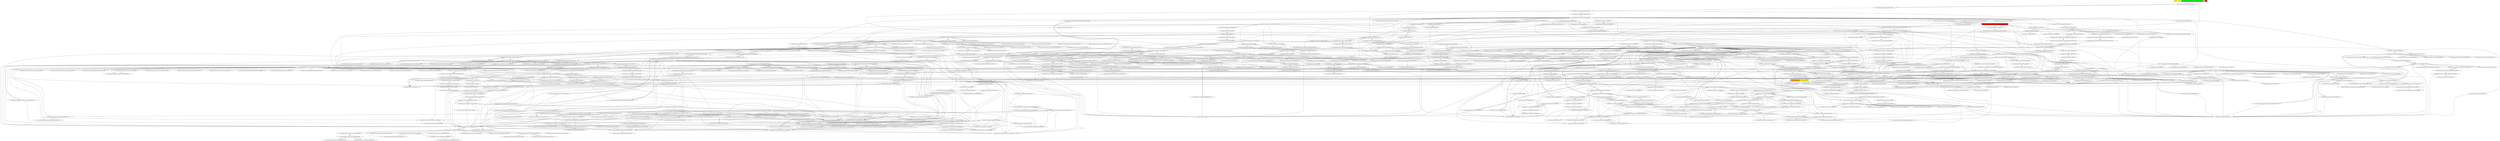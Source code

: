 digraph enhanced {
	"ochiai" [style=striped shape=box fillcolor="yellow"];
	"d4" [style=striped shape=box fillcolor="yellow"];
	"com.google.javascript.jscomp.ProcessClosurePrimitivesTest#777" [style=striped shape=box fillcolor="green"];
	"com.google.javascript.jscomp.JSModuleGraph#164" [style=striped shape=box fillcolor="orange:yellow"];
	"real" [style=striped shape=box fillcolor="red"];
	"com.google.javascript.jscomp.ProcessClosurePrimitives$ProvidedName#748" [style=striped shape=box fillcolor="red"];
	"com.google.common.collect.Maps#515" -> "com.google.common.collect.ImmutableEntry#34" [style=bold];
	"com.google.javascript.jscomp.JSSourceFile#78" -> "com.google.javascript.jscomp.SourceFile#94" [style=bold];
	"com.google.javascript.jscomp.CodeConsumer#154" -> "com.google.javascript.jscomp.CodePrinter$CompactCodePrinter#427";
	"com.google.javascript.jscomp.parsing.IRFactory#76" -> "com.google.javascript.jscomp.parsing.IRFactory#1196";
	"com.google.javascript.jscomp.mozilla.rhino.ObjToIntMap#362" -> "com.google.javascript.jscomp.mozilla.rhino.ObjToIntMap#326" [style=bold];
	"com.google.javascript.jscomp.JSModuleGraph#193" -> "com.google.javascript.jscomp.JSModuleGraph#164";
	"com.google.javascript.jscomp.parsing.IRFactory#76" -> "com.google.javascript.jscomp.parsing.IRFactory#1192";
	"com.google.javascript.jscomp.Compiler#1391" -> "com.google.javascript.jscomp.CodePrinter$Builder#558" [style=bold];
	"com.google.javascript.jscomp.PrepareAst$PrepareAnnotations#136" -> "com.google.javascript.jscomp.NodeTraversal$AbstractPostOrderCallback#125";
	"com.google.javascript.jscomp.ProcessClosurePrimitives#104" -> "com.google.javascript.jscomp.NodeTraversal$AbstractPostOrderCallback#125";
	"com.google.javascript.rhino.Node#835" -> "com.google.javascript.rhino.Node$PropListItem#351";
	"com.google.javascript.rhino.jstype.JSTypeRegistry#230" -> "com.google.javascript.rhino.jstype.BooleanType#53" [style=bold];
	"com.google.common.collect.ImmutableList#369" -> "com.google.common.collect.ImmutableList#374";
	"com.google.javascript.rhino.jstype.FunctionPrototypeType#55" -> "com.google.javascript.rhino.jstype.PrototypeObjectType#105";
	"com.google.javascript.rhino.jstype.PrototypeObjectType#96" -> "com.google.javascript.rhino.jstype.PrototypeObjectType#105";
	"com.google.javascript.rhino.jstype.InstanceObjectType#59" -> "com.google.javascript.rhino.jstype.PrototypeObjectType#105";
	"com.google.javascript.rhino.jstype.FunctionType#125" -> "com.google.javascript.rhino.jstype.PrototypeObjectType#105";
	"com.google.javascript.rhino.Node#824" -> "com.google.javascript.rhino.Node$PropListItem#355";
	"com.google.javascript.rhino.Node$PropListItem#355" -> "com.google.javascript.rhino.Node$PropListItem#359";
	"com.google.javascript.rhino.Node#776" -> "com.google.javascript.rhino.Node$PropListItem#359";
	"com.google.javascript.rhino.Node$PropListItem#351" -> "com.google.javascript.rhino.Node$PropListItem#359";
	"com.google.javascript.jscomp.mozilla.rhino.Parser#2516" -> "com.google.javascript.jscomp.mozilla.rhino.Parser#3294";
	"com.google.javascript.rhino.jstype.JSTypeRegistry#230" -> "com.google.javascript.rhino.jstype.AllType#53" [style=bold];
	"com.google.javascript.jscomp.ProcessClosurePrimitives#599" -> "com.google.javascript.jscomp.ProcessClosurePrimitives#610";
	"com.google.javascript.jscomp.parsing.IRFactory$TransformDispatcher#275" -> "com.google.javascript.jscomp.mozilla.rhino.Node$NodeIterator#393" [style=bold];
	"com.google.javascript.jscomp.parsing.IRFactory$TransformDispatcher#363" -> "com.google.javascript.jscomp.parsing.IRFactory$TransformDispatcher#379" [style=bold];
	"com.google.javascript.jscomp.parsing.IRFactory#272" -> "com.google.javascript.jscomp.parsing.TypeSafeDispatcher#119" [style=bold];
	"com.google.javascript.jscomp.ComposeWarningsGuard#70" -> "com.google.common.collect.Iterables$14$1#867";
	"com.google.javascript.jscomp.Compiler#1391" -> "com.google.javascript.jscomp.CodePrinter$Builder#566";
	"com.google.javascript.jscomp.ComposeWarningsGuard#70" -> "com.google.common.collect.Iterables$14$1#864";
	"com.google.javascript.rhino.Node#452" -> "com.google.javascript.rhino.Node#929" [style=dotted];
	"com.google.javascript.rhino.Node#1923" -> "com.google.javascript.rhino.Node#929" [style=dotted];
	"com.google.javascript.rhino.Node#916" -> "com.google.javascript.rhino.Node#929";
	"com.google.javascript.rhino.jstype.JSTypeRegistry#230" -> "com.google.javascript.rhino.jstype.JSTypeRegistry#921";
	"com.google.javascript.rhino.jstype.ErrorFunctionType#51" -> "com.google.javascript.rhino.jstype.JSTypeRegistry#921";
	"com.google.javascript.rhino.jstype.NoObjectType#209" -> "com.google.javascript.rhino.jstype.JSTypeRegistry#921";
	"com.google.common.collect.Iterables$14#861" -> "com.google.common.collect.Iterables$14$1#862" [style=bold];
	"com.google.javascript.jscomp.mozilla.rhino.Node#430" -> "com.google.javascript.jscomp.mozilla.rhino.Node$NodeIterator#388" [style=bold];
	"com.google.javascript.jscomp.mozilla.rhino.Node$NodeIterator#382" -> "com.google.javascript.jscomp.mozilla.rhino.Node$NodeIterator#382";
	"com.google.javascript.jscomp.parsing.IRFactory$TransformDispatcher#275" -> "com.google.javascript.jscomp.mozilla.rhino.Node$NodeIterator#382";
	"com.google.javascript.jscomp.CodeGenerator#76" -> "com.google.javascript.rhino.Node#1267";
	"com.google.javascript.jscomp.ProcessClosurePrimitives$ProvidedName#748" -> "com.google.javascript.rhino.Node#1267";
	"com.google.javascript.rhino.Node#1048" -> "com.google.javascript.rhino.Node#1057" [style=bold];
	"com.google.javascript.rhino.jstype.UnionTypeBuilder#90" -> "com.google.javascript.rhino.jstype.StringType#49";
	"com.google.javascript.rhino.jstype.JSTypeRegistry#588" -> "com.google.javascript.rhino.jstype.FunctionType#614";
	"com.google.javascript.rhino.jstype.JSTypeRegistry#848" -> "com.google.javascript.rhino.jstype.AllType#68";
	"com.google.javascript.jscomp.CodeConsumer#154" -> "com.google.javascript.jscomp.CodePrinter$CompactCodePrinter#408";
	"com.google.javascript.jscomp.CodeConsumer#200" -> "com.google.javascript.jscomp.CodePrinter$CompactCodePrinter#408";
	"com.google.javascript.jscomp.CodeConsumer#182" -> "com.google.javascript.jscomp.CodePrinter$CompactCodePrinter#408";
	"com.google.javascript.rhino.jstype.JSTypeRegistry#230" -> "com.google.javascript.rhino.jstype.JSTypeRegistry#931" [style=bold];
	"com.google.javascript.rhino.jstype.JSTypeRegistry#1220" -> "com.google.javascript.rhino.jstype.PrototypeObjectType#368" [style=bold];
	"com.google.javascript.jscomp.NodeTraversal#196" -> "com.google.javascript.jscomp.NodeTraversal#204" [style=bold];
	"com.google.javascript.jscomp.mozilla.rhino.Node#227" -> "com.google.javascript.jscomp.mozilla.rhino.Node#513";
	"com.google.javascript.rhino.jstype.JSTypeRegistry#230" -> "com.google.javascript.rhino.jstype.StringType#53" [style=bold];
	"com.google.javascript.jscomp.PrepareAst$PrepareAnnotations#184" -> "com.google.javascript.jscomp.NodeUtil#991";
	"com.google.javascript.jscomp.JSSourceFile#72" -> "com.google.javascript.jscomp.SourceFile#79";
	"com.google.javascript.jscomp.SourceFile$Preloaded#301" -> "com.google.javascript.jscomp.SourceFile#79";
	"com.google.javascript.jscomp.mozilla.rhino.ScriptRuntime#3639" -> "com.google.javascript.jscomp.mozilla.rhino.ScriptRuntime#3691";
	"com.google.common.collect.RegularImmutableMap#38" -> "com.google.common.collect.ImmutableEntry#44";
	"com.google.common.collect.ImmutableMap$Builder#183" -> "com.google.common.collect.ImmutableEntry#44";
	"com.google.javascript.jscomp.SuppressDocWarningsGuard#38" -> "com.google.common.collect.ImmutableEntry#44";
	"com.google.javascript.rhino.Node#1367" -> "com.google.javascript.rhino.Node#1043";
	"com.google.javascript.jscomp.Compiler#1383" -> "com.google.javascript.jscomp.Compiler#1182";
	"com.google.common.collect.RegularImmutableMap#38" -> "com.google.common.collect.ImmutableEntry#40";
	"com.google.common.collect.ImmutableMap$Builder#183" -> "com.google.common.collect.ImmutableEntry#40";
	"com.google.javascript.jscomp.SuppressDocWarningsGuard#38" -> "com.google.common.collect.ImmutableEntry#40";
	"com.google.javascript.rhino.jstype.UnionTypeBuilder#90" -> "com.google.javascript.rhino.jstype.BooleanType#49";
	"com.google.javascript.jscomp.ProcessClosurePrimitives$ProvidedName#727" -> "com.google.javascript.jscomp.JSModuleGraph#193";
	"com.google.javascript.jscomp.mozilla.rhino.Parser#3256" -> "com.google.javascript.jscomp.mozilla.rhino.ast.StringLiteral#95" [style=bold];
	"com.google.javascript.jscomp.mozilla.rhino.Context#418" -> "com.google.javascript.jscomp.mozilla.rhino.ContextFactory#501" [style=bold];
	"com.google.javascript.jscomp.parsing.IRFactory$TransformDispatcher#275" -> "com.google.javascript.jscomp.parsing.IRFactory$TransformDispatcher#363" [style=bold];
	"com.google.javascript.rhino.Node#1043" -> "com.google.javascript.rhino.Node#1048" [style=bold];
	"com.google.common.collect.ImmutableMap$Builder#198" -> "com.google.common.collect.ImmutableMap$Builder#203" [style=bold];
	"com.google.javascript.jscomp.mozilla.rhino.Parser#2320" -> "com.google.javascript.jscomp.mozilla.rhino.Parser#394";
	"com.google.javascript.jscomp.LineNumberCheck#52" -> "com.google.javascript.jscomp.NodeTraversal#421";
	"com.google.javascript.jscomp.PrepareAst#57" -> "com.google.javascript.jscomp.NodeTraversal#421";
	"com.google.javascript.jscomp.parsing.ParserRunner#85" -> "com.google.javascript.jscomp.mozilla.rhino.Parser#152";
	"com.google.javascript.jscomp.Compiler#1391" -> "com.google.javascript.jscomp.CodePrinter$Builder#509";
	"com.google.common.collect.RegularImmutableMap#29" -> "com.google.common.collect.RegularImmutableMap#29";
	"com.google.common.collect.ImmutableMap$Builder#183" -> "com.google.common.collect.RegularImmutableMap#29";
	"com.google.javascript.jscomp.SuppressDocWarningsGuard#38" -> "com.google.common.collect.RegularImmutableMap#29";
	"com.google.javascript.jscomp.mozilla.rhino.Node#234" -> "com.google.javascript.jscomp.mozilla.rhino.Node#534" [style=bold];
	"com.google.javascript.rhino.jstype.JSTypeRegistry#558" -> "com.google.javascript.rhino.jstype.BooleanType#103";
	"com.google.javascript.jscomp.mozilla.rhino.ast.StringLiteral#68" -> "com.google.javascript.jscomp.mozilla.rhino.ast.AstNode#182";
	"com.google.javascript.jscomp.mozilla.rhino.ast.VariableInitializer#81" -> "com.google.javascript.jscomp.mozilla.rhino.ast.AstNode#182";
	"com.google.javascript.jscomp.mozilla.rhino.ast.ObjectLiteral#85" -> "com.google.javascript.jscomp.mozilla.rhino.ast.AstNode#182";
	"com.google.javascript.jscomp.mozilla.rhino.ast.ExpressionStatement#106" -> "com.google.javascript.jscomp.mozilla.rhino.ast.AstNode#182";
	"com.google.javascript.jscomp.mozilla.rhino.Parser#2078" -> "com.google.javascript.jscomp.mozilla.rhino.TokenStream#299";
	"com.google.javascript.jscomp.mozilla.rhino.Parser#322" -> "com.google.javascript.jscomp.mozilla.rhino.TokenStream#299";
	"com.google.javascript.jscomp.mozilla.rhino.Parser#1874" -> "com.google.javascript.jscomp.mozilla.rhino.TokenStream#299";
	"com.google.javascript.jscomp.mozilla.rhino.ast.AstRoot#70" -> "com.google.javascript.jscomp.mozilla.rhino.ast.ScriptNode#85" [style=bold];
	"com.google.javascript.jscomp.CodeGenerator#76" -> "com.google.javascript.jscomp.CodePrinter$MappedCodePrinter#89" [style=bold];
	"com.google.javascript.rhino.Node#1057" -> "com.google.javascript.rhino.Node#1063";
	"com.google.javascript.rhino.Node#1063" -> "com.google.javascript.rhino.Node#1063";
	"com.google.common.collect.RegularImmutableMap$EntrySet#125" -> "com.google.common.collect.RegularImmutableMap#30";
	"com.google.javascript.jscomp.mozilla.rhino.Parser#412" -> "com.google.javascript.jscomp.mozilla.rhino.Parser#379";
	"com.google.javascript.jscomp.mozilla.rhino.Parser#2189" -> "com.google.javascript.jscomp.mozilla.rhino.Parser#379";
	"com.google.javascript.jscomp.mozilla.rhino.Parser#2176" -> "com.google.javascript.jscomp.mozilla.rhino.Parser#379";
	"com.google.javascript.jscomp.mozilla.rhino.Parser#2163" -> "com.google.javascript.jscomp.mozilla.rhino.Parser#379";
	"com.google.javascript.jscomp.mozilla.rhino.Parser#2150" -> "com.google.javascript.jscomp.mozilla.rhino.Parser#379";
	"com.google.javascript.jscomp.mozilla.rhino.Parser#2137" -> "com.google.javascript.jscomp.mozilla.rhino.Parser#379";
	"com.google.javascript.jscomp.mozilla.rhino.Parser#2059" -> "com.google.javascript.jscomp.mozilla.rhino.Parser#379";
	"com.google.javascript.jscomp.mozilla.rhino.Parser#2113" -> "com.google.javascript.jscomp.mozilla.rhino.Parser#379";
	"com.google.javascript.jscomp.mozilla.rhino.Parser#1874" -> "com.google.javascript.jscomp.mozilla.rhino.Parser#379";
	"com.google.javascript.jscomp.mozilla.rhino.Parser#2433" -> "com.google.javascript.jscomp.mozilla.rhino.Parser#379";
	"com.google.javascript.jscomp.NodeTraversal#439" -> "com.google.javascript.jscomp.NodeTraversal#439";
	"com.google.javascript.jscomp.NodeTraversal#246" -> "com.google.javascript.jscomp.NodeTraversal#439";
	"com.google.javascript.rhino.jstype.ValueType#54" -> "com.google.javascript.rhino.jstype.JSType#822";
	"com.google.javascript.rhino.jstype.PrototypeObjectType#408" -> "com.google.javascript.rhino.jstype.JSType#822";
	"com.google.common.collect.ImmutableMap#104" -> "com.google.common.collect.RegularImmutableMap#38";
	"com.google.common.collect.ImmutableMap$Builder#203" -> "com.google.common.collect.RegularImmutableMap#38";
	"com.google.common.collect.ImmutableMap#231" -> "com.google.common.collect.RegularImmutableMap#38";
	"com.google.javascript.jscomp.CodeGenerator#76" -> "com.google.javascript.jscomp.CodePrinter$CompactCodePrinter#471";
	"com.google.javascript.jscomp.mozilla.rhino.Parser#2799" -> "com.google.javascript.jscomp.mozilla.rhino.Parser#3081";
	"com.google.javascript.jscomp.mozilla.rhino.ast.VariableDeclaration#72" -> "com.google.javascript.jscomp.mozilla.rhino.ast.AstNode#171";
	"com.google.javascript.jscomp.mozilla.rhino.ast.Name#84" -> "com.google.javascript.jscomp.mozilla.rhino.ast.AstNode#171";
	"com.google.javascript.jscomp.mozilla.rhino.ast.FunctionCall#68" -> "com.google.javascript.jscomp.mozilla.rhino.ast.AstNode#171";
	"com.google.javascript.jscomp.CompilerTestCase#863" -> "com.google.javascript.jscomp.JSSourceFile#55";
	"com.google.javascript.jscomp.CompilerTestCase#942" -> "com.google.javascript.jscomp.JSSourceFile#55";
	"com.google.javascript.jscomp.Tracer#421" -> "com.google.javascript.jscomp.Tracer#967";
	"com.google.javascript.jscomp.Tracer#250" -> "com.google.javascript.jscomp.Tracer#967";
	"com.google.javascript.jscomp.CodePrinter$CompactCodePrinter#399" -> "com.google.javascript.jscomp.CodePrinter$MappedCodePrinter#59";
	"com.google.javascript.jscomp.parsing.IRFactory#76" -> "com.google.javascript.jscomp.parsing.IRFactory#1176" [style=bold];
	"com.google.javascript.jscomp.JSModuleGraph#49" -> "com.google.javascript.jscomp.JSModuleGraph#381" [style=bold];
	"com.google.javascript.jscomp.CompilerTestCase#963" -> "com.google.javascript.jscomp.Compiler#182";
	"com.google.javascript.jscomp.JSModuleGraph#193" -> "com.google.javascript.jscomp.JSModuleGraph#145";
	"com.google.javascript.jscomp.JSModuleGraph#164" -> "com.google.javascript.jscomp.JSModuleGraph#145";
	"com.google.javascript.jscomp.mozilla.rhino.ObjToIntMap#362" -> "com.google.javascript.jscomp.mozilla.rhino.ObjToIntMap#304" [style=bold];
	"com.google.javascript.jscomp.Compiler#182" -> "com.google.javascript.jscomp.Compiler#189";
	"com.google.javascript.rhino.jstype.JSTypeRegistry#1129" -> "com.google.javascript.rhino.jstype.JSTypeRegistry#978" [style=bold];
	"com.google.javascript.jscomp.ProcessClosurePrimitives#277" -> "com.google.javascript.jscomp.NodeTraversal#407";
	"com.google.javascript.jscomp.parsing.IRFactory#1176" -> "com.google.javascript.rhino.Node#756";
	"com.google.javascript.jscomp.parsing.IRFactory#1184" -> "com.google.javascript.rhino.Node#756";
	"com.google.javascript.jscomp.parsing.IRFactory#1196" -> "com.google.javascript.rhino.Node#756";
	"com.google.javascript.jscomp.parsing.IRFactory#1180" -> "com.google.javascript.rhino.Node#756";
	"com.google.javascript.jscomp.parsing.IRFactory#1192" -> "com.google.javascript.rhino.Node#756";
	"com.google.javascript.jscomp.ProcessClosurePrimitives#277" -> "com.google.javascript.jscomp.ProcessClosurePrimitives#638";
	"com.google.javascript.jscomp.mozilla.rhino.Parser#2078" -> "com.google.javascript.jscomp.mozilla.rhino.Node#557";
	"com.google.javascript.jscomp.mozilla.rhino.Parser#3256" -> "com.google.javascript.jscomp.mozilla.rhino.Node#557";
	"com.google.javascript.jscomp.mozilla.rhino.ast.ExpressionStatement#122" -> "com.google.javascript.jscomp.mozilla.rhino.Node#557";
	"com.google.javascript.jscomp.mozilla.rhino.Parser#2461" -> "com.google.javascript.jscomp.mozilla.rhino.Node#557";
	"com.google.javascript.jscomp.mozilla.rhino.Parser#2606" -> "com.google.javascript.jscomp.mozilla.rhino.Node#557";
	"com.google.javascript.jscomp.mozilla.rhino.Parser#2516" -> "com.google.javascript.jscomp.mozilla.rhino.Node#557";
	"com.google.javascript.jscomp.mozilla.rhino.Parser#3229" -> "com.google.javascript.jscomp.mozilla.rhino.Node#557";
	"com.google.javascript.jscomp.mozilla.rhino.Parser#3081" -> "com.google.javascript.jscomp.mozilla.rhino.Node#557";
	"com.google.javascript.jscomp.mozilla.rhino.Parser#988" -> "com.google.javascript.jscomp.mozilla.rhino.Node#557";
	"com.google.javascript.jscomp.mozilla.rhino.Parser#1874" -> "com.google.javascript.jscomp.mozilla.rhino.Node#557";
	"com.google.javascript.jscomp.NodeTraversal#407" -> "com.google.javascript.jscomp.NodeTraversal#400";
	"com.google.javascript.rhino.Node#929" -> "com.google.javascript.rhino.jstype.PrototypeObjectType#328";
	"com.google.javascript.jscomp.parsing.IRFactory#127" -> "com.google.javascript.jscomp.mozilla.rhino.ast.ScriptNode#93";
	"com.google.javascript.jscomp.RhinoErrorReporter#70" -> "com.google.common.collect.ImmutableMap#104" [style=bold];
	"com.google.javascript.jscomp.NodeUtil#1838" -> "com.google.javascript.rhino.TokenStream#295";
	"com.google.javascript.jscomp.Compiler#1391" -> "com.google.javascript.jscomp.CodePrinter$Builder#540";
	"com.google.javascript.jscomp.parsing.IRFactory#76" -> "com.google.javascript.jscomp.parsing.IRFactory#1184";
	"com.google.javascript.jscomp.mozilla.rhino.ast.AstNode#235" -> "com.google.javascript.jscomp.mozilla.rhino.ast.AstNode#198";
	"com.google.javascript.jscomp.parsing.IRFactory#76" -> "com.google.javascript.jscomp.parsing.IRFactory#1180";
	"com.google.javascript.rhino.jstype.JSTypeRegistry#230" -> "com.google.javascript.rhino.jstype.ErrorFunctionType#51" [style=bold];
	"com.google.javascript.jscomp.Compiler#1391" -> "com.google.javascript.jscomp.CodePrinter$Builder#548" [style=bold];
	"com.google.javascript.jscomp.ProcessClosurePrimitives#37" -> "com.google.javascript.jscomp.ProcessClosurePrimitives#882";
	"com.google.javascript.jscomp.JSSourceFile#55" -> "com.google.javascript.jscomp.JSSourceFile#72" [style=bold];
	"com.google.javascript.jscomp.CodePrinter$CompactCodePrinter#427" -> "com.google.javascript.jscomp.CodePrinter$CompactCodePrinter#453";
	"com.google.javascript.jscomp.CodeConsumer#204" -> "com.google.javascript.jscomp.CodePrinter$CompactCodePrinter#453";
	"com.google.javascript.rhino.Node#792" -> "com.google.javascript.rhino.Node#741";
	"com.google.javascript.rhino.Node#808" -> "com.google.javascript.rhino.Node#741";
	"com.google.javascript.rhino.Node#929" -> "com.google.javascript.rhino.Node#741";
	"com.google.javascript.jscomp.JsAst#77" -> "com.google.javascript.jscomp.JSSourceFile#78";
	"com.google.javascript.jscomp.mozilla.rhino.Parser#1098" -> "com.google.javascript.jscomp.mozilla.rhino.ast.AstNode#191";
	"com.google.javascript.jscomp.mozilla.rhino.ast.InfixExpression#85" -> "com.google.javascript.jscomp.mozilla.rhino.ast.AstNode#191";
	"com.google.javascript.jscomp.mozilla.rhino.Parser#276" -> "com.google.javascript.jscomp.mozilla.rhino.ast.AstNode#191";
	"com.google.javascript.jscomp.mozilla.rhino.ast.InfixExpression#92" -> "com.google.javascript.jscomp.mozilla.rhino.ast.AstNode#191";
	"com.google.javascript.jscomp.mozilla.rhino.ast.AstNode#263" -> "com.google.javascript.jscomp.mozilla.rhino.ast.AstNode#191";
	"com.google.javascript.jscomp.mozilla.rhino.Parser#2516" -> "com.google.javascript.jscomp.mozilla.rhino.ast.AstNode#191";
	"com.google.javascript.jscomp.mozilla.rhino.Parser#3328" -> "com.google.javascript.jscomp.mozilla.rhino.ast.AstNode#191";
	"com.google.javascript.jscomp.mozilla.rhino.Parser#2059" -> "com.google.javascript.jscomp.mozilla.rhino.ast.AstNode#191";
	"com.google.javascript.jscomp.mozilla.rhino.ast.ExpressionStatement#91" -> "com.google.javascript.jscomp.mozilla.rhino.ast.AstNode#191";
	"com.google.javascript.jscomp.mozilla.rhino.ast.AstNode#207" -> "com.google.javascript.jscomp.mozilla.rhino.ast.AstNode#191";
	"com.google.common.collect.ImmutableMap#104" -> "com.google.common.collect.ImmutableMap#137";
	"com.google.common.collect.ImmutableMap#231" -> "com.google.common.collect.ImmutableMap#137";
	"com.google.common.collect.ImmutableMap$Builder#172" -> "com.google.common.collect.ImmutableMap#137";
	"com.google.javascript.jscomp.CompilerOptions#824" -> "com.google.javascript.jscomp.DiagnosticGroupWarningsGuard#31";
	"com.google.javascript.jscomp.SuppressDocWarningsGuard#38" -> "com.google.javascript.jscomp.DiagnosticGroupWarningsGuard#31";
	"com.google.javascript.jscomp.mozilla.rhino.TokenStream#1281" -> "com.google.javascript.jscomp.mozilla.rhino.TokenStream#1407";
	"com.google.javascript.jscomp.mozilla.rhino.Parser#2516" -> "com.google.javascript.jscomp.mozilla.rhino.ast.FunctionCall#89";
	"com.google.javascript.rhino.jstype.UnionTypeBuilder#150" -> "com.google.javascript.rhino.jstype.UnionType#81" [style=bold];
	"com.google.javascript.jscomp.parsing.Config#71" -> "com.google.common.collect.ImmutableMap#126";
	"com.google.javascript.jscomp.CodeConsumer#204" -> "com.google.javascript.jscomp.CodeConsumer#200";
	"com.google.javascript.jscomp.CompilerTestCase#666" -> "com.google.common.base.Joiner#164";
	"com.google.javascript.jscomp.CompilerTestCase#863" -> "com.google.common.base.Joiner#164";
	"com.google.common.collect.ImmutableMap#298" -> "com.google.common.collect.RegularImmutableMap#70";
	"com.google.javascript.jscomp.mozilla.rhino.ContextFactory#440" -> "com.google.javascript.jscomp.mozilla.rhino.Kit#316";
	"com.google.javascript.jscomp.mozilla.rhino.ContextFactory#451" -> "com.google.javascript.jscomp.mozilla.rhino.Kit#316";
	"com.google.javascript.rhino.jstype.JSType#109" -> "com.google.javascript.rhino.jstype.JSTypeRegistry#765";
	"com.google.javascript.rhino.jstype.ErrorFunctionType#51" -> "com.google.javascript.rhino.jstype.JSTypeRegistry#765";
	"com.google.javascript.rhino.jstype.JSTypeRegistry#532" -> "com.google.javascript.rhino.jstype.JSTypeRegistry#765";
	"com.google.javascript.rhino.jstype.JSTypeRegistry#769" -> "com.google.javascript.rhino.jstype.JSTypeRegistry#765";
	"com.google.javascript.rhino.jstype.PrototypeObjectType#105" -> "com.google.javascript.rhino.jstype.JSTypeRegistry#769";
	"com.google.javascript.rhino.jstype.FunctionType#125" -> "com.google.javascript.rhino.jstype.JSTypeRegistry#769";
	"com.google.javascript.jscomp.parsing.IRFactory$TransformDispatcher#275" -> "com.google.javascript.jscomp.mozilla.rhino.ast.FunctionCall#79";
	"com.google.javascript.jscomp.ProcessClosurePrimitives$ProvidedName#748" -> "com.google.javascript.jscomp.ProcessClosurePrimitives$ProvidedName#816";
	"com.google.javascript.jscomp.CodeGenerator#76" -> "com.google.javascript.jscomp.CodeConsumer#204";
	"com.google.javascript.jscomp.mozilla.rhino.CompilerEnvirons#68" -> "com.google.javascript.jscomp.mozilla.rhino.Context#2188" [style=bold];
	"com.google.javascript.rhino.jstype.JSTypeRegistry#221" -> "com.google.javascript.rhino.jstype.JSTypeRegistry#532" [style=bold];
	"com.google.javascript.jscomp.mozilla.rhino.ast.InfixExpression#85" -> "com.google.javascript.jscomp.mozilla.rhino.ast.AstNode#163";
	"com.google.javascript.jscomp.mozilla.rhino.ast.Jump#61" -> "com.google.javascript.jscomp.mozilla.rhino.ast.AstNode#163";
	"com.google.javascript.jscomp.mozilla.rhino.ast.AstNode#171" -> "com.google.javascript.jscomp.mozilla.rhino.ast.AstNode#163";
	"com.google.javascript.jscomp.mozilla.rhino.ast.AstNode#182" -> "com.google.javascript.jscomp.mozilla.rhino.ast.AstNode#163";
	"com.google.javascript.jscomp.mozilla.rhino.Parser#2516" -> "com.google.javascript.jscomp.mozilla.rhino.ast.FunctionCall#68";
	"com.google.javascript.jscomp.Compiler#218" -> "com.google.javascript.jscomp.CompilerOptions#910" [style=bold];
	"com.google.javascript.jscomp.CodeGenerator#76" -> "com.google.javascript.jscomp.NodeUtil#922";
	"com.google.javascript.jscomp.Compiler#1391" -> "com.google.javascript.jscomp.CodePrinter$Builder#500";
	"com.google.javascript.jscomp.CompilerTestCase#666" -> "com.google.javascript.jscomp.CompilerTestCase$BlackHoleErrorManager#950" [style=bold];
	"com.google.javascript.jscomp.Compiler#303" -> "com.google.javascript.jscomp.Compiler#379" [style=bold];
	"com.google.javascript.rhino.jstype.ObjectType#403" -> "com.google.javascript.rhino.jstype.FunctionPrototypeType#48";
	"com.google.javascript.rhino.jstype.PrototypeObjectType#453" -> "com.google.javascript.rhino.jstype.FunctionPrototypeType#48";
	"com.google.javascript.rhino.jstype.FunctionType#528" -> "com.google.javascript.rhino.jstype.FunctionPrototypeType#48";
	"com.google.javascript.rhino.jstype.ObjectType#380" -> "com.google.javascript.rhino.jstype.FunctionPrototypeType#48";
	"com.google.javascript.jscomp.CompilerTestCase#153" -> "com.google.javascript.jscomp.GoogleCodingConvention#31";
	"com.google.javascript.jscomp.Compiler#189" -> "com.google.javascript.jscomp.GoogleCodingConvention#31";
	"com.google.javascript.jscomp.NodeTraversal#439" -> "com.google.javascript.jscomp.NodeTraversal#614";
	"com.google.javascript.rhino.jstype.JSTypeRegistry#1220" -> "com.google.javascript.rhino.jstype.PrototypeObjectType#96";
	"com.google.javascript.rhino.jstype.JSTypeRegistry#1213" -> "com.google.javascript.rhino.jstype.PrototypeObjectType#96";
	"com.google.javascript.jscomp.CodeGenerator#76" -> "com.google.javascript.jscomp.CodePrinter$MappedCodePrinter#112" [style=bold];
	"com.google.javascript.jscomp.CompilerTestCase$BlackHoleErrorManager#950" -> "com.google.javascript.jscomp.CompilerTestCase$BlackHoleErrorManager#951" [style=bold];
	"com.google.javascript.jscomp.CompilerInput#102" -> "com.google.javascript.jscomp.JsAst#49";
	"com.google.javascript.jscomp.CompilerInput#81" -> "com.google.javascript.jscomp.JsAst#42";
	"com.google.javascript.jscomp.ProcessClosurePrimitivesTest#777" -> "com.google.javascript.jscomp.CompilerTestCase#450";
	"com.google.javascript.rhino.jstype.FunctionType#272" -> "com.google.javascript.rhino.jstype.FunctionPrototypeType#55";
	"com.google.javascript.rhino.jstype.JSTypeRegistry#230" -> "com.google.javascript.rhino.jstype.FunctionPrototypeType#55";
	"com.google.javascript.rhino.jstype.FunctionType#429" -> "com.google.javascript.rhino.jstype.FunctionPrototypeType#55";
	"com.google.javascript.rhino.jstype.FunctionPrototypeType#62" -> "com.google.javascript.rhino.jstype.FunctionPrototypeType#55";
	"com.google.javascript.jscomp.LightweightMessageFormatter#49" -> "com.google.javascript.jscomp.AbstractMessageFormatter#32";
	"com.google.javascript.jscomp.ErrorFormat$2#38" -> "com.google.javascript.jscomp.AbstractMessageFormatter#37";
	"com.google.javascript.jscomp.mozilla.rhino.Parser#2516" -> "com.google.javascript.jscomp.mozilla.rhino.Parser#2606";
	"com.google.javascript.jscomp.Compiler#303" -> "com.google.javascript.jscomp.Compiler#365" [style=bold];
	"com.google.javascript.jscomp.mozilla.rhino.Parser#1874" -> "com.google.javascript.jscomp.mozilla.rhino.Parser#1993";
	"com.google.javascript.rhino.jstype.JSTypeRegistry#532" -> "com.google.javascript.rhino.jstype.JSTypeRegistry#558" [style=bold];
	"com.google.javascript.rhino.jstype.ArrowType#187" -> "com.google.javascript.rhino.Node#1919";
	"com.google.javascript.rhino.jstype.JSTypeRegistry#230" -> "com.google.javascript.rhino.jstype.PrototypeObjectType#388";
	"com.google.javascript.jscomp.Compiler#227" -> "com.google.javascript.jscomp.Compiler#1617" [style=bold];
	"com.google.javascript.jscomp.ProcessClosurePrimitives$ProvidedName#816" -> "com.google.javascript.jscomp.ProcessClosurePrimitives$ProvidedName#867";
	"com.google.javascript.jscomp.mozilla.rhino.ast.AstNode#163" -> "com.google.javascript.jscomp.mozilla.rhino.Node#132" [style=bold];
	"com.google.javascript.rhino.jstype.JSTypeRegistry#532" -> "com.google.javascript.rhino.jstype.JSTypeRegistry#562";
	"com.google.javascript.rhino.jstype.JSTypeRegistry#558" -> "com.google.javascript.rhino.jstype.JSTypeRegistry#562";
	"com.google.javascript.rhino.jstype.FunctionType#260" -> "com.google.javascript.rhino.jstype.FunctionPrototypeType#62";
	"com.google.javascript.jscomp.CompilerTestCase#450" -> "com.google.javascript.jscomp.CompilerTestCase#463" [style=bold];
	"com.google.javascript.rhino.jstype.FunctionPrototypeType#48" -> "com.google.javascript.rhino.jstype.PrototypeObjectType#373";
	"com.google.common.base.Joiner#156" -> "com.google.common.base.Joiner#125" [style=bold];
	"com.google.javascript.jscomp.ClosureCodingConvention#38" -> "com.google.javascript.jscomp.DefaultCodingConvention#32";
	"com.google.javascript.jscomp.CodePrinter#596" -> "com.google.javascript.jscomp.CodePrinter$MappedCodePrinter#176" [style=bold];
	"com.google.javascript.rhino.Node#1906" -> "com.google.javascript.rhino.Node#1906";
	"com.google.javascript.jscomp.ProcessClosurePrimitives$ProvidedName#867" -> "com.google.javascript.rhino.Node#1906";
	"com.google.javascript.jscomp.NodeUtil#1768" -> "com.google.javascript.rhino.Node#1906";
	"com.google.javascript.jscomp.ProcessClosurePrimitives$ProvidedName#831" -> "com.google.javascript.rhino.Node#1906";
	"com.google.javascript.rhino.jstype.JSTypeRegistry#558" -> "com.google.javascript.rhino.jstype.VoidType#96" [style=bold];
	"com.google.javascript.rhino.jstype.PrototypeObjectType#328" -> "com.google.javascript.rhino.jstype.PrototypeObjectType#378";
	"com.google.javascript.rhino.jstype.FunctionPrototypeType#48" -> "com.google.javascript.rhino.jstype.PrototypeObjectType#378";
	"com.google.javascript.jscomp.ProcessClosurePrimitives$ProvidedName#867" -> "com.google.javascript.jscomp.ProcessClosurePrimitives#37";
	"com.google.javascript.jscomp.ProcessClosurePrimitives$ProvidedName#853" -> "com.google.javascript.jscomp.ProcessClosurePrimitives#37";
	"com.google.javascript.jscomp.ProcessClosurePrimitives$ProvidedName#831" -> "com.google.javascript.jscomp.ProcessClosurePrimitives#37";
	"com.google.javascript.jscomp.ProcessClosurePrimitives$ProvidedName#727" -> "com.google.javascript.jscomp.ProcessClosurePrimitives#37";
	"com.google.javascript.jscomp.ProcessClosurePrimitives$ProvidedName#748" -> "com.google.javascript.jscomp.ProcessClosurePrimitives#37";
	"com.google.javascript.jscomp.mozilla.rhino.Parser#2078" -> "com.google.javascript.jscomp.mozilla.rhino.ast.Assignment#68";
	"com.google.javascript.jscomp.ProcessClosurePrimitives$ProvidedName#867" -> "com.google.javascript.jscomp.ProcessClosurePrimitives$ProvidedName#853";
	"com.google.javascript.jscomp.ProcessClosurePrimitives$ProvidedName#831" -> "com.google.javascript.jscomp.ProcessClosurePrimitives$ProvidedName#853";
	"com.google.javascript.rhino.jstype.JSTypeRegistry#230" -> "com.google.javascript.rhino.jstype.JSTypeRegistry#572" [style=bold];
	"com.google.javascript.rhino.Node#908" -> "com.google.javascript.rhino.Node#916";
	"com.google.javascript.jscomp.mozilla.rhino.Parser#3081" -> "com.google.javascript.jscomp.mozilla.rhino.ast.ObjectLiteral#102";
	"com.google.common.base.Joiner#164" -> "com.google.common.base.Joiner#156";
	"com.google.javascript.jscomp.CompilerTestCase#666" -> "com.google.common.base.Joiner#156";
	"com.google.javascript.jscomp.NodeUtil#2190" -> "com.google.javascript.jscomp.GoogleCodingConvention#62";
	"com.google.javascript.jscomp.ProcessClosurePrimitives$ProvidedName#831" -> "com.google.javascript.jscomp.GoogleCodingConvention#62";
	"com.google.javascript.jscomp.Compiler#303" -> "com.google.javascript.jscomp.Compiler#345" [style=bold];
	"com.google.common.collect.Iterables$14#859" -> "com.google.common.collect.Iterables$IterableWithToString#921";
	"com.google.javascript.jscomp.CompilerTestCase#463" -> "com.google.javascript.jscomp.CompilerTestCase#478";
	"com.google.javascript.jscomp.JsAst#49" -> "com.google.javascript.jscomp.JsAst#77" [style=bold];
	"com.google.javascript.rhino.jstype.JSTypeRegistry#558" -> "com.google.javascript.rhino.jstype.StringType#92";
	"com.google.javascript.jscomp.CompilerTestCase#666" -> "com.google.javascript.jscomp.ProcessClosurePrimitivesTest#105";
	"com.google.javascript.rhino.Node#1063" -> "com.google.javascript.rhino.Node#908";
	"com.google.javascript.rhino.jstype.FunctionType#65" -> "com.google.javascript.rhino.jstype.PrototypeObjectType#394";
	"com.google.javascript.rhino.jstype.ObjectType#215" -> "com.google.javascript.rhino.jstype.JSTypeRegistry#588" [style=bold];
	"com.google.javascript.jscomp.ProcessClosurePrimitives$ProvidedName#681" -> "com.google.javascript.jscomp.NodeUtil#969";
	"com.google.javascript.jscomp.ProcessClosurePrimitives$ProvidedName#696" -> "com.google.javascript.jscomp.NodeUtil#969";
	"com.google.javascript.jscomp.Compiler#303" -> "com.google.javascript.jscomp.Compiler#338" [style=bold];
	"com.google.javascript.rhino.jstype.PrototypeObjectType#328" -> "com.google.javascript.rhino.jstype.PrototypeObjectType#156";
	"com.google.javascript.jscomp.parsing.IRFactory#103" -> "com.google.javascript.rhino.Node#1927";
	"com.google.javascript.jscomp.ClosureCodingConvention#38" -> "com.google.common.collect.ImmutableSet#151" [style=bold];
	"com.google.javascript.rhino.jstype.FunctionParamBuilder#123" -> "com.google.javascript.rhino.Node#1923";
	"com.google.javascript.jscomp.ProcessClosurePrimitives$ProvidedName#853" -> "com.google.javascript.rhino.Node#1923";
	"com.google.javascript.jscomp.parsing.IRFactory#127" -> "com.google.javascript.jscomp.parsing.IRFactory#103" [style=bold];
	"com.google.javascript.jscomp.ProcessClosurePrimitives$ProvidedName#816" -> "com.google.javascript.jscomp.ProcessClosurePrimitives$ProvidedName#831";
	"com.google.javascript.jscomp.JsAst#77" -> "com.google.javascript.jscomp.JsAst#87" [style=bold];
	"com.google.javascript.rhino.jstype.NumberType#53" -> "com.google.javascript.rhino.jstype.ValueType#49";
	"com.google.javascript.rhino.jstype.VoidType#54" -> "com.google.javascript.rhino.jstype.ValueType#49";
	"com.google.javascript.rhino.jstype.StringType#53" -> "com.google.javascript.rhino.jstype.ValueType#49";
	"com.google.javascript.rhino.jstype.NullType#54" -> "com.google.javascript.rhino.jstype.ValueType#49";
	"com.google.javascript.rhino.jstype.BooleanType#53" -> "com.google.javascript.rhino.jstype.ValueType#49";
	"com.google.javascript.rhino.jstype.JSTypeRegistry#221" -> "com.google.javascript.rhino.jstype.JSTypeRegistry#230" [style=bold];
	"com.google.javascript.jscomp.RhinoErrorReporter$NewRhinoErrorReporter#147" -> "com.google.javascript.jscomp.RhinoErrorReporter$NewRhinoErrorReporter#151" [style=bold];
	"com.google.javascript.jscomp.NodeUtil#2190" -> "com.google.javascript.jscomp.GoogleCodingConvention#81";
	"com.google.javascript.jscomp.GoogleCodingConvention#62" -> "com.google.javascript.jscomp.GoogleCodingConvention#81";
	"com.google.javascript.jscomp.mozilla.rhino.TokenStream#320" -> "com.google.javascript.jscomp.mozilla.rhino.TokenStream#1250";
	"com.google.javascript.jscomp.Compiler#227" -> "com.google.javascript.jscomp.Compiler#208";
	"com.google.javascript.jscomp.CompilerTestCase$BlackHoleErrorManager#951" -> "com.google.javascript.jscomp.Compiler#208";
	"com.google.javascript.jscomp.JsAst#87" -> "com.google.javascript.jscomp.Compiler#1538";
	"com.google.javascript.jscomp.CompilerTestCase#140" -> "com.google.javascript.jscomp.CompilerOptions#610";
	"com.google.javascript.jscomp.mozilla.rhino.Parser#948" -> "com.google.javascript.jscomp.mozilla.rhino.Parser#988" [style=bold];
	"com.google.javascript.jscomp.mozilla.rhino.Parser#498" -> "com.google.javascript.jscomp.mozilla.rhino.CompilerEnvirons#277" [style=bold];
	"com.google.common.collect.ImmutableSet#286" -> "com.google.common.collect.Hashing#42";
	"com.google.common.collect.RegularImmutableMap#70" -> "com.google.common.collect.Hashing#42";
	"com.google.common.collect.RegularImmutableMap#38" -> "com.google.common.collect.Hashing#42";
	"com.google.javascript.rhino.jstype.JSTypeRegistry#1172" -> "com.google.javascript.rhino.jstype.FunctionBuilder#90";
	"com.google.javascript.jscomp.JSSourceFile#55" -> "com.google.javascript.jscomp.SourceFile#257" [style=bold];
	"com.google.javascript.rhino.jstype.ValueType#49" -> "com.google.javascript.rhino.jstype.JSType#101";
	"com.google.javascript.rhino.jstype.AllType#53" -> "com.google.javascript.rhino.jstype.JSType#101";
	"com.google.javascript.rhino.jstype.ArrowType#69" -> "com.google.javascript.rhino.jstype.JSType#101";
	"com.google.javascript.rhino.jstype.ObjectType#85" -> "com.google.javascript.rhino.jstype.JSType#101";
	"com.google.javascript.rhino.jstype.UnionType#81" -> "com.google.javascript.rhino.jstype.JSType#101";
	"com.google.common.collect.ImmutableSet$ArrayImmutableSet#322" -> "com.google.common.collect.Iterators#928" [style=bold];
	"com.google.javascript.rhino.jstype.ArrowType#69" -> "com.google.javascript.rhino.jstype.JSType#109";
	"com.google.javascript.jscomp.CompilerTestCase#645" -> "com.google.javascript.jscomp.CompilerTestCase#666";
	"com.google.javascript.rhino.jstype.StringType#49" -> "com.google.javascript.rhino.jstype.ValueType#54";
	"com.google.javascript.rhino.jstype.BooleanType#49" -> "com.google.javascript.rhino.jstype.ValueType#54";
	"com.google.javascript.rhino.jstype.NumberType#49" -> "com.google.javascript.rhino.jstype.ValueType#54";
	"com.google.javascript.jscomp.mozilla.rhino.Parser#537" -> "com.google.javascript.jscomp.mozilla.rhino.Node#282";
	"com.google.javascript.rhino.jstype.JSTypeRegistry#1172" -> "com.google.javascript.rhino.jstype.FunctionBuilder#96";
	"com.google.javascript.jscomp.mozilla.rhino.Context#418" -> "com.google.javascript.jscomp.mozilla.rhino.jdk13.VMBridge_jdk13#66";
	"com.google.javascript.jscomp.mozilla.rhino.Context#379" -> "com.google.javascript.jscomp.mozilla.rhino.jdk13.VMBridge_jdk13#66";
	"com.google.javascript.jscomp.mozilla.rhino.Context#456" -> "com.google.javascript.jscomp.mozilla.rhino.jdk13.VMBridge_jdk13#66";
	"com.google.javascript.jscomp.CodeConsumer#182" -> "com.google.javascript.jscomp.CodeConsumer#154";
	"com.google.javascript.jscomp.CodeConsumer#204" -> "com.google.javascript.jscomp.CodeConsumer#154";
	"com.google.common.collect.ImmutableSet$ArrayImmutableSet#322" -> "com.google.common.collect.ImmutableSet$ArrayImmutableSet#322";
	"com.google.common.collect.ImmutableMap$Builder#183" -> "com.google.common.collect.ImmutableSet$ArrayImmutableSet#322";
	"com.google.javascript.jscomp.parsing.Config#71" -> "com.google.common.collect.ImmutableSet$ArrayImmutableSet#322";
	"com.google.javascript.jscomp.SuppressDocWarningsGuard#38" -> "com.google.common.collect.ImmutableSet$ArrayImmutableSet#322";
	"com.google.javascript.rhino.jstype.JSTypeRegistry#1092" -> "com.google.javascript.rhino.jstype.FunctionParamBuilder#54";
	"com.google.javascript.rhino.jstype.JSTypeRegistry#1108" -> "com.google.javascript.rhino.jstype.FunctionParamBuilder#54";
	"com.google.javascript.jscomp.Compiler#1029" -> "com.google.javascript.jscomp.CompilerInput#102";
	"com.google.javascript.jscomp.Compiler#303" -> "com.google.javascript.jscomp.JSModuleGraph#83";
	"com.google.javascript.jscomp.parsing.IRFactory$TransformDispatcher#275" -> "com.google.javascript.jscomp.mozilla.rhino.ast.ObjectLiteral#141";
	"com.google.javascript.rhino.jstype.FunctionParamBuilder#95" -> "com.google.javascript.rhino.jstype.JSType#137";
	"com.google.javascript.jscomp.mozilla.rhino.Parser#537" -> "com.google.javascript.jscomp.mozilla.rhino.ast.ScriptNode#192";
	"com.google.common.collect.RegularImmutableSet#39" -> "com.google.common.collect.ImmutableSet$ArrayImmutableSet#326";
	"com.google.common.collect.RegularImmutableMap$EntrySet#125" -> "com.google.common.collect.ImmutableSet$ArrayImmutableSet#326";
	"com.google.javascript.rhino.jstype.JSType#137" -> "com.google.javascript.rhino.jstype.JSType#133";
	"com.google.javascript.jscomp.mozilla.rhino.TokenStream#1293" -> "com.google.javascript.jscomp.mozilla.rhino.TokenStream#1273";
	"com.google.javascript.jscomp.mozilla.rhino.TokenStream#320" -> "com.google.javascript.jscomp.mozilla.rhino.TokenStream#1273";
	"com.google.javascript.jscomp.NodeTraversal#439" -> "com.google.javascript.jscomp.PrepareAst$PrepareAnnotations#141";
	"com.google.javascript.jscomp.mozilla.rhino.Parser#680" -> "com.google.javascript.jscomp.mozilla.rhino.ast.ExpressionStatement#114";
	"com.google.javascript.jscomp.parsing.IRFactory$TransformDispatcher#275" -> "com.google.javascript.jscomp.mozilla.rhino.ast.ExpressionStatement#114";
	"com.google.javascript.jscomp.Compiler#303" -> "com.google.javascript.jscomp.Compiler#429" [style=bold];
	"com.google.javascript.rhino.jstype.FunctionParamBuilder#95" -> "com.google.javascript.rhino.Node#1977";
	"com.google.javascript.jscomp.mozilla.rhino.Context#413" -> "com.google.javascript.jscomp.mozilla.rhino.ContextFactory#179" [style=bold];
	"com.google.common.collect.LinkedHashMultimap#121" -> "com.google.common.collect.AbstractSetMultimap#44";
	"com.google.javascript.jscomp.PrepareAst#57" -> "com.google.javascript.jscomp.PrepareAst$PrepareAnnotations#136" [style=bold];
	"com.google.javascript.jscomp.mozilla.rhino.Parser#537" -> "com.google.javascript.jscomp.mozilla.rhino.ast.ScriptNode#182";
	"com.google.javascript.jscomp.mozilla.rhino.Parser#2078" -> "com.google.javascript.jscomp.mozilla.rhino.Parser#3746";
	"com.google.javascript.jscomp.mozilla.rhino.Parser#2799" -> "com.google.javascript.jscomp.mozilla.rhino.Parser#2899";
	"com.google.common.collect.RegularImmutableMap#29" -> "com.google.common.collect.RegularImmutableMap$EntrySet#125";
	"com.google.javascript.jscomp.parsing.Config#58" -> "com.google.javascript.jscomp.parsing.Config#71" [style=bold];
	"com.google.javascript.jscomp.mozilla.rhino.TokenStream#320" -> "com.google.javascript.jscomp.mozilla.rhino.TokenStream#1256";
	"com.google.javascript.rhino.jstype.JSType#137" -> "com.google.javascript.rhino.jstype.JSType#129";
	"com.google.javascript.rhino.jstype.UnionTypeBuilder#90" -> "com.google.javascript.rhino.jstype.JSType#129";
	"com.google.javascript.jscomp.parsing.IRFactory#148" -> "com.google.javascript.rhino.Node#1968";
	"com.google.javascript.jscomp.mozilla.rhino.Parser#3256" -> "com.google.javascript.jscomp.mozilla.rhino.TokenStream#304" [style=bold];
	"com.google.javascript.jscomp.CompilerOptions#610" -> "com.google.common.collect.ImmutableList#67";
	"com.google.javascript.rhino.jstype.FunctionType#125" -> "com.google.common.collect.ImmutableList#67";
	"com.google.javascript.jscomp.mozilla.rhino.Parser#3256" -> "com.google.javascript.jscomp.mozilla.rhino.TokenStream#301";
	"com.google.javascript.jscomp.mozilla.rhino.Parser#2899" -> "com.google.javascript.jscomp.mozilla.rhino.TokenStream#301";
	"com.google.javascript.jscomp.mozilla.rhino.Parser#3229" -> "com.google.javascript.jscomp.mozilla.rhino.TokenStream#301";
	"com.google.javascript.jscomp.mozilla.rhino.Parser#1874" -> "com.google.javascript.jscomp.mozilla.rhino.TokenStream#301";
	"com.google.javascript.jscomp.parsing.IRFactory#205" -> "com.google.javascript.jscomp.parsing.IRFactory#262";
	"com.google.javascript.jscomp.parsing.IRFactory#76" -> "com.google.javascript.jscomp.parsing.IRFactory#262";
	"com.google.javascript.jscomp.RhinoErrorReporter#98" -> "com.google.javascript.jscomp.RhinoErrorReporter$NewRhinoErrorReporter#147" [style=bold];
	"com.google.javascript.jscomp.mozilla.rhino.ast.ExpressionStatement#91" -> "com.google.javascript.jscomp.mozilla.rhino.ast.ExpressionStatement#106" [style=bold];
	"com.google.javascript.jscomp.parsing.IRFactory#148" -> "com.google.javascript.rhino.Node#1961";
	"com.google.javascript.jscomp.Compiler#1029" -> "com.google.javascript.rhino.Node#1961";
	"com.google.javascript.jscomp.mozilla.rhino.TokenStream#320" -> "com.google.javascript.jscomp.mozilla.rhino.TokenStream#1293";
	"com.google.javascript.jscomp.PrepareAst$PrepareAnnotations#141" -> "com.google.javascript.jscomp.PrepareAst$PrepareAnnotations#163";
	"com.google.javascript.jscomp.PrepareAst#41" -> "com.google.javascript.jscomp.PrepareAst#44" [style=bold];
	"com.google.javascript.jscomp.Compiler#303" -> "com.google.javascript.jscomp.Compiler#402" [style=bold];
	"com.google.javascript.jscomp.Compiler#1538" -> "com.google.javascript.jscomp.PrepareAst#41" [style=bold];
	"com.google.javascript.jscomp.ProcessClosurePrimitives$ProvidedName#748" -> "com.google.javascript.jscomp.Compiler#1577";
	"com.google.javascript.jscomp.mozilla.rhino.Parser#2189" -> "com.google.javascript.jscomp.mozilla.rhino.Parser#2202" [style=bold];
	"com.google.javascript.jscomp.CodeConsumer#135" -> "com.google.javascript.jscomp.CodeConsumer#139";
	"com.google.javascript.jscomp.mozilla.rhino.Parser#537" -> "com.google.javascript.jscomp.mozilla.rhino.Parser#948";
	"com.google.javascript.rhino.jstype.JSTypeRegistry#1092" -> "com.google.javascript.rhino.jstype.FunctionParamBuilder#80";
	"com.google.javascript.rhino.jstype.FunctionType#272" -> "com.google.javascript.rhino.jstype.FunctionType#287";
	"com.google.javascript.rhino.jstype.FunctionType#429" -> "com.google.javascript.rhino.jstype.FunctionType#287";
	"com.google.javascript.rhino.jstype.FunctionType#260" -> "com.google.javascript.rhino.jstype.FunctionType#287";
	"com.google.javascript.rhino.jstype.FunctionParamBuilder#80" -> "com.google.javascript.rhino.Node#1995" [style=bold];
	"com.google.javascript.jscomp.CodeGenerator#76" -> "com.google.javascript.jscomp.CodeConsumer#135";
	"com.google.javascript.rhino.jstype.JSTypeRegistry#1172" -> "com.google.javascript.rhino.jstype.FunctionBuilder#64";
	"com.google.javascript.jscomp.parsing.IRFactory#205" -> "com.google.javascript.jscomp.parsing.IRFactory#272" [style=bold];
	"com.google.javascript.jscomp.parsing.ParserRunner#85" -> "com.google.javascript.jscomp.mozilla.rhino.CompilerEnvirons#252";
	"com.google.javascript.jscomp.Compiler#189" -> "com.google.javascript.jscomp.Compiler#1562";
	"com.google.javascript.jscomp.CompilerTestCase#666" -> "com.google.javascript.jscomp.Compiler#1562";
	"com.google.javascript.jscomp.CodeGenerator#76" -> "com.google.javascript.jscomp.CodeGenerator#1034";
	"com.google.javascript.rhino.jstype.JSTypeRegistry#1108" -> "com.google.javascript.rhino.jstype.FunctionParamBuilder#63";
	"com.google.javascript.jscomp.mozilla.rhino.TokenStream#320" -> "com.google.javascript.jscomp.mozilla.rhino.TokenStream#1281";
	"com.google.javascript.jscomp.Compiler#1538" -> "com.google.javascript.jscomp.PrepareAst#57" [style=bold];
	"com.google.javascript.jscomp.mozilla.rhino.Parser#2516" -> "com.google.javascript.jscomp.mozilla.rhino.Parser#2433";
	"com.google.javascript.rhino.jstype.JSTypeRegistry#230" -> "com.google.javascript.rhino.jstype.FunctionType#272" [style=bold];
	"com.google.javascript.jscomp.mozilla.rhino.ast.ExpressionStatement#106" -> "com.google.javascript.jscomp.mozilla.rhino.ast.ExpressionStatement#122" [style=bold];
	"com.google.javascript.jscomp.Compiler#227" -> "com.google.javascript.jscomp.CompilerOptions#828" [style=bold];
	"com.google.javascript.jscomp.Compiler#429" -> "com.google.javascript.jscomp.CompilerInput#90";
	"com.google.javascript.jscomp.Compiler#402" -> "com.google.javascript.jscomp.CompilerInput#90";
	"com.google.javascript.jscomp.CompilerTestCase#140" -> "com.google.javascript.jscomp.CompilerOptions#824";
	"com.google.javascript.jscomp.CompilerTestCase#666" -> "com.google.javascript.jscomp.CompilerTestCase#863";
	"com.google.javascript.jscomp.parsing.ParserRunner#85" -> "com.google.javascript.jscomp.mozilla.rhino.CompilerEnvirons#244";
	"com.google.javascript.rhino.jstype.JSTypeRegistry#1108" -> "com.google.javascript.rhino.jstype.FunctionParamBuilder#95";
	"com.google.javascript.rhino.jstype.JSTypeRegistry#230" -> "com.google.javascript.rhino.jstype.JSTypeRegistry#1108";
	"com.google.javascript.rhino.jstype.JSTypeRegistry#1084" -> "com.google.javascript.rhino.jstype.JSTypeRegistry#1108";
	"com.google.javascript.jscomp.PrepareAst$PrepareAnnotations#141" -> "com.google.javascript.jscomp.PrepareAst$PrepareAnnotations#184";
	"com.google.javascript.jscomp.SourceFile$Preloaded#297" -> "com.google.javascript.jscomp.SourceFile$Preloaded#301" [style=bold];
	"com.google.javascript.jscomp.CompilerTestCase#666" -> "com.google.javascript.jscomp.Compiler#861";
	"com.google.javascript.jscomp.CompilerTestCase#863" -> "com.google.javascript.jscomp.Compiler#861";
	"com.google.javascript.jscomp.CompilerTestCase#666" -> "com.google.javascript.jscomp.Compiler#868";
	"com.google.javascript.rhino.jstype.JSTypeRegistry#230" -> "com.google.javascript.rhino.jstype.NoType#65" [style=bold];
	"com.google.javascript.jscomp.mozilla.rhino.Parser#2320" -> "com.google.javascript.jscomp.mozilla.rhino.Parser#2461" [style=bold];
	"com.google.javascript.jscomp.CompilerOptions#824" -> "com.google.javascript.jscomp.CompilerOptions#835" [style=bold];
	"com.google.javascript.jscomp.CompilerInput#78" -> "com.google.javascript.jscomp.CompilerInput#81";
	"com.google.javascript.jscomp.Compiler#345" -> "com.google.javascript.jscomp.CompilerInput#81";
	"com.google.javascript.rhino.jstype.InstanceObjectType#76" -> "com.google.javascript.rhino.jstype.FunctionType#260";
	"com.google.javascript.rhino.jstype.JSTypeRegistry#230" -> "com.google.javascript.rhino.jstype.FunctionType#260";
	"com.google.javascript.rhino.jstype.FunctionType#528" -> "com.google.javascript.rhino.jstype.FunctionType#260";
	"com.google.javascript.jscomp.Compiler#227" -> "com.google.javascript.jscomp.LoggerErrorManager#37";
	"com.google.common.collect.RegularImmutableList#47" -> "com.google.common.collect.RegularImmutableList#40" [style=bold];
	"com.google.javascript.jscomp.mozilla.rhino.Context#418" -> "com.google.javascript.jscomp.mozilla.rhino.jdk13.VMBridge_jdk13#77";
	"com.google.javascript.jscomp.mozilla.rhino.Context#379" -> "com.google.javascript.jscomp.mozilla.rhino.jdk13.VMBridge_jdk13#77";
	"com.google.javascript.jscomp.mozilla.rhino.Context#456" -> "com.google.javascript.jscomp.mozilla.rhino.jdk13.VMBridge_jdk13#77";
	"com.google.common.collect.ImmutableList#297" -> "com.google.common.collect.RegularImmutableList#47";
	"com.google.javascript.jscomp.JSModule#93" -> "com.google.javascript.jscomp.CompilerInput#78";
	"com.google.javascript.jscomp.Compiler$3#736" -> "com.google.javascript.jscomp.PassFactory#42";
	"com.google.javascript.rhino.jstype.JSTypeRegistry#230" -> "com.google.javascript.rhino.jstype.FunctionType#251";
	"com.google.javascript.rhino.jstype.ErrorFunctionType#51" -> "com.google.javascript.rhino.jstype.FunctionType#251";
	"com.google.javascript.rhino.jstype.NoObjectType#209" -> "com.google.javascript.rhino.jstype.FunctionType#251";
	"com.google.javascript.rhino.jstype.JSType#137" -> "com.google.javascript.rhino.jstype.NoType#75";
	"com.google.javascript.jscomp.mozilla.rhino.ContextFactory#258" -> "com.google.javascript.jscomp.mozilla.rhino.Context#639";
	"com.google.javascript.jscomp.mozilla.rhino.CompilerEnvirons#68" -> "com.google.javascript.jscomp.mozilla.rhino.Context#639";
	"com.google.javascript.jscomp.CompilerTestCase#478" -> "com.google.javascript.jscomp.CompilerTestCase#645" [style=bold];
	"com.google.javascript.jscomp.mozilla.rhino.Context#418" -> "com.google.javascript.jscomp.mozilla.rhino.jdk13.VMBridge_jdk13#84";
	"com.google.javascript.jscomp.mozilla.rhino.Context#456" -> "com.google.javascript.jscomp.mozilla.rhino.jdk13.VMBridge_jdk13#84";
	"com.google.javascript.jscomp.JSModuleGraph#83" -> "com.google.javascript.jscomp.JSModule#283" [style=bold];
	"com.google.javascript.jscomp.CompilerTestCase#666" -> "com.google.javascript.jscomp.BasicErrorManager#77";
	"com.google.javascript.rhino.jstype.JSTypeRegistry#230" -> "com.google.javascript.rhino.jstype.JSTypeRegistry#1129" [style=bold];
	"com.google.javascript.rhino.jstype.PrototypeObjectType#408" -> "com.google.javascript.rhino.jstype.ObjectType#380" [style=bold];
	"com.google.javascript.jscomp.ComposeWarningsGuard#70" -> "com.google.javascript.jscomp.ComposeWarningsGuard#57" [style=bold];
	"com.google.javascript.jscomp.Compiler#1667" -> "com.google.javascript.jscomp.BasicErrorManager#73";
	"com.google.javascript.jscomp.mozilla.rhino.Context#685" -> "com.google.javascript.jscomp.mozilla.rhino.Context#667" [style=bold];
	"com.google.javascript.jscomp.CompilerOptions#835" -> "com.google.javascript.jscomp.ComposeWarningsGuard#53" [style=bold];
	"com.google.javascript.jscomp.mozilla.rhino.Parser#2899" -> "com.google.javascript.jscomp.mozilla.rhino.Parser#3332";
	"com.google.javascript.jscomp.parsing.IRFactory$TransformDispatcher#275" -> "com.google.javascript.jscomp.mozilla.rhino.ast.FunctionCall#100";
	"com.google.javascript.jscomp.SyntacticScopeCreator$DefaultRedeclarationHandler#188" -> "com.google.javascript.jscomp.SyntacticScopeCreator$DefaultRedeclarationHandler#188";
	"com.google.javascript.jscomp.SyntacticScopeCreator#56" -> "com.google.javascript.jscomp.SyntacticScopeCreator$DefaultRedeclarationHandler#188";
	"com.google.javascript.jscomp.mozilla.rhino.Parser#1812" -> "com.google.javascript.jscomp.mozilla.rhino.ast.ExpressionStatement#78";
	"com.google.javascript.jscomp.mozilla.rhino.Parser#2516" -> "com.google.javascript.jscomp.mozilla.rhino.ast.FunctionCall#109";
	"com.google.javascript.jscomp.GoogleCodingConvention#31" -> "com.google.javascript.jscomp.ClosureCodingConvention#38" [style=bold];
	"com.google.javascript.jscomp.CompilerTestCase#666" -> "com.google.javascript.rhino.Node#1782";
	"com.google.javascript.jscomp.ProcessClosurePrimitives$ProvidedName#748" -> "com.google.javascript.rhino.Node#1782";
	"com.google.javascript.rhino.jstype.JSTypeRegistry#886" -> "com.google.javascript.rhino.jstype.UnionTypeBuilder#79" [style=bold];
	"com.google.javascript.jscomp.ComposeWarningsGuard$1#40" -> "com.google.javascript.jscomp.ComposeWarningsGuard$1#43" [style=bold];
	"com.google.javascript.jscomp.ComposeWarningsGuard#57" -> "com.google.javascript.jscomp.ComposeWarningsGuard$1#40";
	"com.google.javascript.jscomp.mozilla.rhino.Parser#3081" -> "com.google.javascript.jscomp.mozilla.rhino.ast.ObjectLiteral#85";
	"com.google.javascript.jscomp.Compiler#227" -> "com.google.javascript.jscomp.ComposeWarningsGuard#47";
	"com.google.javascript.jscomp.ComposeWarningsGuard#53" -> "com.google.javascript.jscomp.ComposeWarningsGuard#47";
	"com.google.javascript.jscomp.mozilla.rhino.Parser#1098" -> "com.google.javascript.jscomp.mozilla.rhino.Parser#3328";
	"com.google.javascript.jscomp.parsing.ParserRunner#85" -> "com.google.javascript.jscomp.mozilla.rhino.Context#654";
	"com.google.javascript.jscomp.mozilla.rhino.Context#355" -> "com.google.javascript.jscomp.mozilla.rhino.Context#654";
	"com.google.javascript.jscomp.NodeTraversal#421" -> "com.google.javascript.jscomp.NodeTraversal#196";
	"com.google.javascript.jscomp.ProcessClosurePrimitives#121" -> "com.google.javascript.jscomp.NodeTraversal#196";
	"com.google.javascript.jscomp.mozilla.rhino.Context#393" -> "com.google.javascript.jscomp.mozilla.rhino.Context#413" [style=bold];
	"com.google.javascript.jscomp.parsing.IRFactory$TransformDispatcher#275" -> "com.google.javascript.jscomp.parsing.TypeSafeDispatcher#73" [style=bold];
	"com.google.javascript.jscomp.mozilla.rhino.Parser#2202" -> "com.google.javascript.jscomp.mozilla.rhino.Parser#2232" [style=bold];
	"com.google.javascript.jscomp.ProcessClosurePrimitives$ProvidedName#748" -> "com.google.javascript.rhino.Node#645";
	"com.google.javascript.jscomp.mozilla.rhino.Context#413" -> "com.google.javascript.jscomp.mozilla.rhino.Context#418" [style=bold];
	"com.google.javascript.jscomp.mozilla.rhino.ast.ExpressionStatement#78" -> "com.google.javascript.jscomp.mozilla.rhino.ast.ExpressionStatement#61";
	"com.google.javascript.jscomp.Compiler#1538" -> "com.google.javascript.jscomp.Compiler#833";
	"com.google.javascript.jscomp.Compiler#1029" -> "com.google.javascript.jscomp.Compiler#833";
	"com.google.javascript.jscomp.ComposeWarningsGuard#47" -> "com.google.javascript.jscomp.ComposeWarningsGuard#70";
	"com.google.javascript.jscomp.ComposeWarningsGuard#57" -> "com.google.javascript.jscomp.ComposeWarningsGuard#70";
	"com.google.javascript.jscomp.Compiler#1679" -> "com.google.javascript.jscomp.Compiler#1591";
	"com.google.javascript.jscomp.Compiler#1596" -> "com.google.javascript.jscomp.Compiler#1591";
	"com.google.javascript.jscomp.mozilla.rhino.Parser#2799" -> "com.google.javascript.jscomp.mozilla.rhino.Parser#370" [style=bold];
	"com.google.javascript.jscomp.mozilla.rhino.Context#654" -> "com.google.javascript.jscomp.mozilla.rhino.Context#685" [style=bold];
	"com.google.javascript.jscomp.JsAst#87" -> "com.google.javascript.jscomp.Compiler#1596" [style=bold];
	"com.google.javascript.jscomp.BasicErrorManager#81" -> "com.google.javascript.jscomp.BasicErrorManager#97";
	"com.google.javascript.jscomp.BasicErrorManager#85" -> "com.google.javascript.jscomp.BasicErrorManager#97";
	"com.google.javascript.jscomp.Compiler#1538" -> "com.google.javascript.jscomp.Compiler#824";
	"com.google.javascript.jscomp.Compiler#1029" -> "com.google.javascript.jscomp.Compiler#824";
	"com.google.javascript.jscomp.parsing.IRFactory$TransformDispatcher#275" -> "com.google.javascript.jscomp.mozilla.rhino.ast.ObjectLiteral#93";
	"com.google.javascript.jscomp.mozilla.rhino.ast.FunctionCall#109" -> "com.google.javascript.jscomp.mozilla.rhino.ast.FunctionCall#126";
	"com.google.javascript.jscomp.mozilla.rhino.Parser#1874" -> "com.google.javascript.jscomp.mozilla.rhino.ast.VariableDeclaration#104";
	"com.google.javascript.jscomp.mozilla.rhino.ast.ExpressionStatement#78" -> "com.google.javascript.jscomp.mozilla.rhino.ast.ExpressionStatement#91" [style=bold];
	"com.google.javascript.jscomp.CompilerTestCase#666" -> "com.google.javascript.jscomp.BasicErrorManager#81";
	"com.google.javascript.jscomp.Compiler#861" -> "com.google.javascript.jscomp.BasicErrorManager#81";
	"com.google.javascript.jscomp.PrepareAst$PrepareAnnotations#136" -> "com.google.javascript.jscomp.Compiler#1584";
	"com.google.javascript.jscomp.ProcessClosurePrimitives$ProvidedName#831" -> "com.google.javascript.jscomp.Compiler#1584";
	"com.google.javascript.jscomp.mozilla.rhino.TokenStream#320" -> "com.google.javascript.jscomp.mozilla.rhino.ObjToIntMap#192";
	"com.google.javascript.rhino.jstype.JSTypeRegistry#886" -> "com.google.javascript.rhino.jstype.UnionTypeBuilder#90" [style=bold];
	"com.google.javascript.jscomp.JSModuleGraph#83" -> "com.google.javascript.jscomp.JSModule#290";
	"com.google.javascript.jscomp.JSModuleGraph#381" -> "com.google.javascript.jscomp.JSModule#290";
	"com.google.javascript.jscomp.JSModuleGraph#164" -> "com.google.javascript.jscomp.JSModule#290";
	"com.google.javascript.jscomp.mozilla.rhino.Parser#2232" -> "com.google.javascript.jscomp.mozilla.rhino.Parser#2259" [style=bold];
	"com.google.javascript.jscomp.Compiler#868" -> "com.google.javascript.jscomp.BasicErrorManager#85" [style=bold];
	"com.google.javascript.jscomp.mozilla.rhino.Parser#1098" -> "com.google.javascript.jscomp.mozilla.rhino.Parser#356";
	"com.google.javascript.jscomp.mozilla.rhino.Parser#2078" -> "com.google.javascript.jscomp.mozilla.rhino.Parser#356";
	"com.google.javascript.jscomp.mozilla.rhino.Parser#379" -> "com.google.javascript.jscomp.mozilla.rhino.Parser#356";
	"com.google.javascript.jscomp.mozilla.rhino.Parser#2606" -> "com.google.javascript.jscomp.mozilla.rhino.Parser#356";
	"com.google.javascript.jscomp.mozilla.rhino.Parser#2516" -> "com.google.javascript.jscomp.mozilla.rhino.Parser#356";
	"com.google.javascript.jscomp.mozilla.rhino.Parser#370" -> "com.google.javascript.jscomp.mozilla.rhino.Parser#356";
	"com.google.javascript.jscomp.mozilla.rhino.Parser#988" -> "com.google.javascript.jscomp.mozilla.rhino.Parser#356";
	"com.google.javascript.jscomp.mozilla.rhino.Parser#1098" -> "com.google.javascript.jscomp.mozilla.rhino.Parser#351" [style=bold];
	"com.google.javascript.jscomp.ProcessClosurePrimitives$ProvidedName#748" -> "com.google.javascript.rhino.Node#665";
	"com.google.javascript.jscomp.parsing.IRFactory$TransformDispatcher#275" -> "com.google.javascript.jscomp.mozilla.rhino.ast.FunctionCall#138";
	"com.google.javascript.rhino.jstype.PrototypeObjectType#328" -> "com.google.common.collect.Sets#290";
	"com.google.javascript.jscomp.mozilla.rhino.ObjToIntMap#192" -> "com.google.javascript.jscomp.mozilla.rhino.ObjToIntMap#362" [style=bold];
	"com.google.javascript.rhino.Node#1405" -> "com.google.javascript.rhino.Node#1596";
	"com.google.javascript.jscomp.mozilla.rhino.TokenStream#76" -> "com.google.javascript.jscomp.mozilla.rhino.ObjToIntMap#128" [style=bold];
	"com.google.javascript.jscomp.mozilla.rhino.Parser#1098" -> "com.google.javascript.jscomp.mozilla.rhino.Parser#3374";
	"com.google.javascript.jscomp.mozilla.rhino.Parser#2516" -> "com.google.javascript.jscomp.mozilla.rhino.ast.FunctionCall#146";
	"com.google.javascript.jscomp.CompilerTestCase$BlackHoleErrorManager#951" -> "com.google.javascript.jscomp.BasicErrorManager#37";
	"com.google.javascript.jscomp.LoggerErrorManager#37" -> "com.google.javascript.jscomp.BasicErrorManager#37";
	"com.google.javascript.rhino.Node$StringNode#285" -> "com.google.javascript.rhino.Node#452";
	"com.google.javascript.jscomp.mozilla.rhino.Parser#2259" -> "com.google.javascript.jscomp.mozilla.rhino.Parser#2280" [style=bold];
	"com.google.javascript.rhino.jstype.JSTypeRegistry#230" -> "com.google.javascript.rhino.jstype.NullType#54" [style=bold];
	"com.google.javascript.jscomp.mozilla.rhino.Node$NodeIterator#388" -> "com.google.javascript.jscomp.mozilla.rhino.Node#61" [style=bold];
	"com.google.javascript.jscomp.SourceFile$Preloaded#301" -> "com.google.javascript.jscomp.SourceFile#40" [style=bold];
	"com.google.javascript.rhino.jstype.ObjectType#215" -> "com.google.javascript.rhino.jstype.FunctionType#429";
	"com.google.common.collect.ArrayListMultimap#103" -> "com.google.common.collect.AbstractListMultimap#46" [style=bold];
	"com.google.javascript.rhino.jstype.JSType#822" -> "com.google.javascript.rhino.jstype.JSType#302";
	"com.google.javascript.rhino.jstype.FunctionType#429" -> "com.google.javascript.rhino.jstype.JSType#302";
	"com.google.javascript.rhino.jstype.ObjectType#380" -> "com.google.javascript.rhino.jstype.JSType#302";
	"com.google.javascript.jscomp.mozilla.rhino.Parser#2516" -> "com.google.javascript.jscomp.mozilla.rhino.ast.FunctionCall#160";
	"com.google.javascript.jscomp.parsing.ParserRunner#85" -> "com.google.javascript.jscomp.mozilla.rhino.Context#456" [style=bold];
	"com.google.javascript.jscomp.ProcessClosurePrimitives#579" -> "com.google.javascript.jscomp.NodeUtil#1838";
	"com.google.javascript.jscomp.mozilla.rhino.ast.Name#84" -> "com.google.javascript.jscomp.mozilla.rhino.ast.Name#101";
	"com.google.javascript.rhino.Node#1782" -> "com.google.javascript.rhino.Node#681";
	"com.google.javascript.rhino.jstype.JSTypeRegistry#978" -> "com.google.javascript.rhino.jstype.JSTypeRegistry#1172" [style=bold];
	"com.google.javascript.jscomp.mozilla.rhino.Parser#498" -> "com.google.javascript.jscomp.mozilla.rhino.Parser#537" [style=bold];
	"com.google.javascript.jscomp.mozilla.rhino.Parser#1874" -> "com.google.javascript.jscomp.mozilla.rhino.ast.VariableDeclaration#115" [style=bold];
	"com.google.javascript.jscomp.CodeGenerator#76" -> "com.google.javascript.rhino.Node#1345";
	"com.google.javascript.rhino.Node#1405" -> "com.google.javascript.rhino.Node#1345";
	"com.google.javascript.jscomp.Compiler#1391" -> "com.google.javascript.jscomp.CodePrinter$Builder#491";
	"com.google.javascript.jscomp.parsing.ParserRunner#47" -> "com.google.javascript.jscomp.parsing.ParserRunner#52" [style=bold];
	"com.google.javascript.jscomp.Compiler#1383" -> "com.google.javascript.jscomp.Compiler#1391" [style=bold];
	"com.google.javascript.jscomp.NodeUtil#1838" -> "com.google.javascript.jscomp.NodeUtil#1822";
	"com.google.javascript.jscomp.CodeGenerator#957" -> "com.google.javascript.jscomp.NodeUtil#1822";
	"com.google.javascript.jscomp.mozilla.rhino.Parser#394" -> "com.google.javascript.jscomp.mozilla.rhino.Parser#322";
	"com.google.javascript.jscomp.mozilla.rhino.Parser#2516" -> "com.google.javascript.jscomp.mozilla.rhino.Parser#322";
	"com.google.javascript.jscomp.mozilla.rhino.Parser#370" -> "com.google.javascript.jscomp.mozilla.rhino.Parser#322";
	"com.google.javascript.jscomp.mozilla.rhino.Parser#2899" -> "com.google.javascript.jscomp.mozilla.rhino.Parser#322";
	"com.google.javascript.jscomp.mozilla.rhino.Parser#2259" -> "com.google.javascript.jscomp.mozilla.rhino.Parser#322";
	"com.google.javascript.jscomp.mozilla.rhino.Parser#1874" -> "com.google.javascript.jscomp.mozilla.rhino.Parser#322";
	"com.google.javascript.jscomp.mozilla.rhino.Parser#2433" -> "com.google.javascript.jscomp.mozilla.rhino.Parser#322";
	"com.google.javascript.jscomp.mozilla.rhino.Parser#2202" -> "com.google.javascript.jscomp.mozilla.rhino.Parser#322";
	"com.google.javascript.jscomp.mozilla.rhino.Parser#2078" -> "com.google.javascript.jscomp.mozilla.rhino.Parser#322";
	"com.google.javascript.jscomp.mozilla.rhino.Parser#2320" -> "com.google.javascript.jscomp.mozilla.rhino.Parser#322";
	"com.google.javascript.jscomp.mozilla.rhino.Parser#2298" -> "com.google.javascript.jscomp.mozilla.rhino.Parser#322";
	"com.google.javascript.jscomp.mozilla.rhino.Parser#2232" -> "com.google.javascript.jscomp.mozilla.rhino.Parser#322";
	"com.google.javascript.jscomp.mozilla.rhino.Parser#379" -> "com.google.javascript.jscomp.mozilla.rhino.Parser#322";
	"com.google.javascript.jscomp.mozilla.rhino.Parser#2461" -> "com.google.javascript.jscomp.mozilla.rhino.Parser#322";
	"com.google.javascript.jscomp.mozilla.rhino.Parser#351" -> "com.google.javascript.jscomp.mozilla.rhino.Parser#322";
	"com.google.javascript.jscomp.mozilla.rhino.Parser#2280" -> "com.google.javascript.jscomp.mozilla.rhino.Parser#322";
	"com.google.javascript.jscomp.mozilla.rhino.Parser#3081" -> "com.google.javascript.jscomp.mozilla.rhino.Parser#322";
	"com.google.javascript.jscomp.mozilla.rhino.Parser#537" -> "com.google.javascript.jscomp.mozilla.rhino.Parser#322";
	"com.google.javascript.jscomp.mozilla.rhino.Parser#988" -> "com.google.javascript.jscomp.mozilla.rhino.Parser#322";
	"com.google.javascript.jscomp.parsing.IRFactory#205" -> "com.google.javascript.rhino.Node#1137";
	"com.google.javascript.jscomp.parsing.IRFactory$TransformDispatcher#275" -> "com.google.javascript.rhino.Node#1137";
	"com.google.javascript.jscomp.parsing.IRFactory$TransformDispatcher#275" -> "com.google.javascript.jscomp.mozilla.rhino.ast.VariableInitializer#99";
	"com.google.common.collect.ImmutableSet#286" -> "com.google.common.collect.Hashing#59";
	"com.google.common.collect.RegularImmutableMap#38" -> "com.google.common.collect.Hashing#59";
	"com.google.javascript.jscomp.CompilerTestCase#666" -> "com.google.javascript.jscomp.Compiler#1383";
	"com.google.common.collect.AbstractListMultimap#46" -> "com.google.common.collect.AbstractMultimap#117";
	"com.google.common.collect.AbstractSetMultimap#44" -> "com.google.common.collect.AbstractMultimap#117";
	"com.google.javascript.jscomp.CodeGenerator#64" -> "com.google.javascript.jscomp.CodeConsumer#182";
	"com.google.javascript.jscomp.CodeConsumer#62" -> "com.google.javascript.jscomp.CodeConsumer#182";
	"com.google.javascript.jscomp.Compiler#1596" -> "com.google.javascript.jscomp.parsing.ParserRunner#47";
	"com.google.javascript.rhino.jstype.ArrowType#187" -> "com.google.javascript.rhino.jstype.JSType#325";
	"com.google.javascript.rhino.jstype.UnionTypeBuilder$1#180" -> "com.google.javascript.rhino.jstype.JSType#325";
	"com.google.common.collect.RegularImmutableList#212" -> "com.google.javascript.rhino.jstype.JSType#325";
	"com.google.javascript.jscomp.mozilla.rhino.Parser#1812" -> "com.google.javascript.jscomp.mozilla.rhino.Parser#2059";
	"com.google.common.collect.LinkedHashMultimap#121" -> "com.google.common.collect.Sets#249";
	"com.google.javascript.jscomp.mozilla.rhino.Parser#2280" -> "com.google.javascript.jscomp.mozilla.rhino.Parser#2298" [style=bold];
	"com.google.javascript.jscomp.NodeTraversal#439" -> "com.google.javascript.jscomp.NodeTraversal$AbstractPostOrderCallback#128";
	"com.google.javascript.rhino.jstype.JSTypeRegistry#230" -> "com.google.javascript.rhino.jstype.UnknownType#58" [style=bold];
	"com.google.javascript.jscomp.mozilla.rhino.Parser#1874" -> "com.google.javascript.jscomp.mozilla.rhino.ast.VariableInitializer#81";
	"com.google.javascript.jscomp.parsing.IRFactory#205" -> "com.google.javascript.rhino.Node#1129";
	"com.google.javascript.jscomp.parsing.IRFactory$TransformDispatcher#275" -> "com.google.javascript.rhino.Node#1129";
	"com.google.javascript.jscomp.CompilerTestCase#666" -> "com.google.javascript.rhino.Node#1367";
	"com.google.javascript.jscomp.NodeUtil#1703" -> "com.google.javascript.rhino.Node#464";
	"com.google.javascript.rhino.Node#1405" -> "com.google.javascript.rhino.Node#1392";
	"com.google.javascript.jscomp.JSModuleGraph$InverseDepthComparator#374" -> "com.google.javascript.jscomp.JSModuleGraph$InverseDepthComparator#376";
	"com.google.javascript.rhino.jstype.UnionTypeBuilder#188" -> "com.google.common.collect.ImmutableList#257";
	"com.google.javascript.jscomp.mozilla.rhino.ast.PropertyGet#101" -> "com.google.javascript.jscomp.mozilla.rhino.ast.InfixExpression#148";
	"com.google.javascript.jscomp.parsing.IRFactory$TransformDispatcher#275" -> "com.google.javascript.jscomp.mozilla.rhino.ast.InfixExpression#148";
	"com.google.javascript.jscomp.mozilla.rhino.ast.Symbol#68" -> "com.google.javascript.jscomp.mozilla.rhino.ast.Symbol#104" [style=bold];
	"com.google.javascript.jscomp.Compiler#189" -> "com.google.javascript.jscomp.RhinoErrorReporter#98" [style=bold];
	"com.google.javascript.rhino.jstype.JSTypeRegistry#230" -> "com.google.javascript.rhino.jstype.JSTypeRegistry#1084";
	"com.google.javascript.rhino.jstype.ArrowType#69" -> "com.google.javascript.rhino.jstype.JSTypeRegistry#1084";
	"com.google.javascript.rhino.jstype.JSTypeRegistry#978" -> "com.google.javascript.rhino.jstype.JSTypeRegistry#1084";
	"com.google.javascript.jscomp.CompilerTestCase#666" -> "com.google.javascript.jscomp.ProcessClosurePrimitivesTest#53";
	"com.google.javascript.jscomp.ComposeWarningsGuard$1#43" -> "com.google.javascript.jscomp.WarningsGuard#82" [style=bold];
	"com.google.javascript.jscomp.CompilerTestCase#666" -> "com.google.javascript.rhino.Node#1383";
	"com.google.javascript.rhino.Node#800" -> "com.google.javascript.rhino.Node#808";
	"com.google.javascript.rhino.jstype.UnionTypeBuilder#188" -> "com.google.javascript.rhino.jstype.UnionTypeBuilder$1#178" [style=bold];
	"com.google.javascript.jscomp.NodeUtil#1838" -> "com.google.javascript.rhino.TokenStream#115";
	"com.google.javascript.jscomp.ProcessClosurePrimitives#302" -> "com.google.javascript.jscomp.NodeTraversal#595";
	"com.google.javascript.jscomp.mozilla.rhino.ScriptRuntime$DefaultMessageProvider#3700" -> "com.google.javascript.jscomp.mozilla.rhino.Context#379" [style=bold];
	"com.google.javascript.jscomp.mozilla.rhino.Parser#2078" -> "com.google.javascript.jscomp.mozilla.rhino.Parser#2078";
	"com.google.javascript.jscomp.mozilla.rhino.Parser#2059" -> "com.google.javascript.jscomp.mozilla.rhino.Parser#2078";
	"com.google.javascript.jscomp.mozilla.rhino.Parser#1874" -> "com.google.javascript.jscomp.mozilla.rhino.Parser#2078";
	"com.google.javascript.jscomp.mozilla.rhino.Parser#2433" -> "com.google.javascript.jscomp.mozilla.rhino.Parser#2078";
	"com.google.javascript.jscomp.ProcessClosurePrimitives#882" -> "com.google.javascript.rhino.Node#800";
	"com.google.javascript.rhino.jstype.UnionTypeBuilder$1#178" -> "com.google.javascript.rhino.jstype.UnionTypeBuilder$1#180" [style=bold];
	"com.google.javascript.rhino.jstype.PrototypeObjectType#408" -> "com.google.javascript.rhino.jstype.PrototypeObjectType#453" [style=bold];
	"com.google.javascript.jscomp.mozilla.rhino.Parser#2078" -> "com.google.javascript.jscomp.mozilla.rhino.Parser#297";
	"com.google.javascript.jscomp.mozilla.rhino.Parser#3081" -> "com.google.javascript.jscomp.mozilla.rhino.Parser#297";
	"com.google.javascript.jscomp.mozilla.rhino.Parser#1874" -> "com.google.javascript.jscomp.mozilla.rhino.Parser#297";
	"com.google.javascript.jscomp.NodeTraversal#595" -> "com.google.javascript.jscomp.NodeTraversal#599" [style=bold];
	"com.google.javascript.rhino.jstype.JSTypeRegistry#230" -> "com.google.javascript.rhino.jstype.JSTypeRegistry#1092";
	"com.google.javascript.rhino.jstype.ErrorFunctionType#51" -> "com.google.javascript.rhino.jstype.JSTypeRegistry#1092";
	"com.google.javascript.jscomp.JSModuleGraph#222" -> "com.google.javascript.jscomp.JSModuleGraph$InverseDepthComparator#374";
	"com.google.javascript.jscomp.JSModuleGraph#145" -> "com.google.javascript.jscomp.JSModuleGraph$InverseDepthComparator#374";
	"com.google.javascript.jscomp.JSModuleGraph$InverseDepthComparator#374" -> "com.google.javascript.jscomp.JSModuleGraph$InverseDepthComparator#374";
	"com.google.javascript.jscomp.JSModuleGraph#236" -> "com.google.javascript.jscomp.JSModuleGraph$InverseDepthComparator#374";
	"com.google.javascript.jscomp.mozilla.rhino.ast.InfixExpression#92" -> "com.google.javascript.jscomp.mozilla.rhino.ast.InfixExpression#157";
	"com.google.javascript.jscomp.Compiler#218" -> "com.google.javascript.jscomp.ErrorFormat$2#38" [style=bold];
	"com.google.javascript.rhino.Node#452" -> "com.google.javascript.rhino.Node#1147";
	"com.google.javascript.rhino.Node#1129" -> "com.google.javascript.rhino.Node#1147";
	"com.google.javascript.rhino.Node#1137" -> "com.google.javascript.rhino.Node#1147";
	"com.google.javascript.rhino.Node#464" -> "com.google.javascript.rhino.Node#1147";
	"com.google.javascript.rhino.Node#863" -> "com.google.javascript.rhino.Node#1173";
	"com.google.javascript.rhino.jstype.JSTypeRegistry#230" -> "com.google.javascript.rhino.jstype.FunctionType#737";
	"com.google.javascript.rhino.jstype.NoObjectType#209" -> "com.google.javascript.rhino.jstype.FunctionType#737";
	"com.google.javascript.jscomp.RhinoErrorReporter#33" -> "com.google.javascript.jscomp.RhinoErrorReporter#70" [style=bold];
	"com.google.javascript.rhino.TokenStream#115" -> "com.google.javascript.rhino.TokenStream#123";
	"com.google.javascript.jscomp.mozilla.rhino.ast.ScriptNode#85" -> "com.google.javascript.jscomp.mozilla.rhino.ast.Scope#73" [style=bold];
	"com.google.javascript.rhino.ScriptRuntime#458" -> "com.google.javascript.rhino.Context#400" [style=bold];
	"com.google.javascript.rhino.Node#2012" -> "com.google.javascript.rhino.Node#831";
	"com.google.javascript.rhino.Node#1977" -> "com.google.javascript.rhino.Node#831";
	"com.google.javascript.jscomp.ProcessClosurePrimitives$ProvidedName#867" -> "com.google.javascript.rhino.Node#831";
	"com.google.javascript.jscomp.ProcessClosurePrimitives$ProvidedName#831" -> "com.google.javascript.rhino.Node#831";
	"com.google.javascript.rhino.Node#1995" -> "com.google.javascript.rhino.Node#831";
	"com.google.javascript.jscomp.PrepareAst$PrepareAnnotations#242" -> "com.google.javascript.rhino.Node#831";
	"com.google.javascript.rhino.Node#831" -> "com.google.javascript.rhino.Node#835";
	"com.google.javascript.jscomp.parsing.IRFactory$TransformDispatcher#275" -> "com.google.javascript.jscomp.mozilla.rhino.ast.InfixExpression#166";
	"com.google.javascript.rhino.jstype.FunctionType#731" -> "com.google.javascript.rhino.jstype.FunctionType#744" [style=bold];
	"com.google.javascript.jscomp.mozilla.rhino.CompilerEnvirons#68" -> "com.google.javascript.jscomp.mozilla.rhino.Context#1816" [style=bold];
	"com.google.javascript.jscomp.SourceFile#257" -> "com.google.javascript.jscomp.SourceFile$Preloaded#297" [style=bold];
	"com.google.javascript.jscomp.JsAst#87" -> "com.google.javascript.jscomp.parsing.ParserRunner#85";
	"com.google.javascript.jscomp.parsing.ParserRunner#85" -> "com.google.javascript.rhino.Node#2012";
	"com.google.javascript.jscomp.Compiler#1029" -> "com.google.javascript.rhino.Node#2012";
	"com.google.javascript.jscomp.ComposeWarningsGuard#57" -> "com.google.common.collect.Iterables#858";
	"com.google.javascript.jscomp.parsing.ParserRunner#85" -> "com.google.javascript.jscomp.mozilla.rhino.Context#393" [style=bold];
	"com.google.javascript.rhino.Node#859" -> "com.google.javascript.rhino.Node#1161";
	"com.google.javascript.jscomp.Compiler#227" -> "com.google.javascript.jscomp.SuppressDocWarningsGuard#38" [style=bold];
	"com.google.javascript.jscomp.BasicErrorManager#37" -> "com.google.common.collect.Sets#330";
	"com.google.javascript.jscomp.parsing.IRFactory#118" -> "com.google.javascript.rhino.Node#824";
	"com.google.javascript.rhino.Node#1968" -> "com.google.javascript.rhino.Node#824";
	"com.google.javascript.jscomp.NodeUtil#1768" -> "com.google.javascript.rhino.Node#824";
	"com.google.javascript.rhino.Node#1888" -> "com.google.javascript.rhino.Node#824";
	"com.google.javascript.jscomp.JsAst#87" -> "com.google.javascript.rhino.Node#824";
	"com.google.javascript.rhino.jstype.JSTypeRegistry#230" -> "com.google.javascript.rhino.jstype.FunctionType#731";
	"com.google.javascript.rhino.jstype.ErrorFunctionType#51" -> "com.google.javascript.rhino.jstype.FunctionType#731";
	"com.google.javascript.rhino.jstype.FunctionType#287" -> "com.google.javascript.rhino.jstype.FunctionType#731";
	"com.google.javascript.jscomp.RhinoErrorReporter#70" -> "com.google.javascript.jscomp.RhinoErrorReporter#66" [style=bold];
	"com.google.javascript.jscomp.mozilla.rhino.ast.InfixExpression#85" -> "com.google.javascript.jscomp.mozilla.rhino.ast.InfixExpression#174";
	"com.google.javascript.rhino.jstype.JSTypeRegistry#189" -> "com.google.common.collect.LinkedHashMultimap#89";
	"com.google.javascript.jscomp.RhinoErrorReporter$OldRhinoErrorReporter#133" -> "com.google.javascript.jscomp.RhinoErrorReporter$OldRhinoErrorReporter#137" [style=bold];
	"com.google.javascript.jscomp.RhinoErrorReporter#102" -> "com.google.javascript.jscomp.RhinoErrorReporter$OldRhinoErrorReporter#133" [style=bold];
	"com.google.common.collect.ImmutableList#257" -> "com.google.common.collect.ImmutableList#297" [style=bold];
	"com.google.javascript.jscomp.LineNumberCheck#67" -> "com.google.javascript.rhino.Node#859";
	"com.google.javascript.jscomp.parsing.IRFactory#205" -> "com.google.javascript.rhino.Node#859";
	"com.google.javascript.rhino.Node#929" -> "com.google.javascript.rhino.Node#859";
	"com.google.javascript.rhino.Node#1137" -> "com.google.javascript.rhino.Node#859";
	"com.google.javascript.jscomp.parsing.IRFactory$TransformDispatcher#275" -> "com.google.javascript.rhino.Node#859";
	"com.google.javascript.jscomp.NodeTraversal#246" -> "com.google.javascript.jscomp.NodeTraversal#543" [style=bold];
	"com.google.javascript.jscomp.mozilla.rhino.ast.Scope#222" -> "com.google.javascript.jscomp.mozilla.rhino.ast.Symbol#146" [style=bold];
	"com.google.javascript.jscomp.ComposeWarningsGuard$1#43" -> "com.google.javascript.jscomp.SuppressDocWarningsGuard#92" [style=bold];
	"com.google.javascript.jscomp.parsing.IRFactory$TransformDispatcher#275" -> "com.google.javascript.jscomp.parsing.IRFactory$TransformDispatcher#295";
	"com.google.javascript.jscomp.Tracer#250" -> "com.google.javascript.jscomp.Tracer$1#239" [style=bold];
	"com.google.javascript.jscomp.mozilla.rhino.Parser#1993" -> "com.google.javascript.jscomp.mozilla.rhino.ast.Symbol#68" [style=bold];
	"com.google.common.collect.ImmutableSet#247" -> "com.google.common.collect.ImmutableCollection#47";
	"com.google.common.collect.ImmutableList#310" -> "com.google.common.collect.ImmutableCollection#47";
	"com.google.javascript.jscomp.parsing.IRFactory$TransformDispatcher#295" -> "com.google.javascript.jscomp.parsing.IRFactory#76";
	"com.google.javascript.jscomp.parsing.IRFactory$TransformDispatcher#275" -> "com.google.javascript.jscomp.parsing.IRFactory#76";
	"com.google.javascript.rhino.jstype.FunctionParamBuilder#95" -> "com.google.javascript.rhino.jstype.JSTypeRegistry#848";
	"com.google.javascript.rhino.jstype.FunctionParamBuilder#80" -> "com.google.javascript.rhino.jstype.JSTypeRegistry#848";
	"com.google.javascript.rhino.jstype.FunctionParamBuilder#123" -> "com.google.javascript.rhino.Node#602";
	"com.google.javascript.jscomp.Compiler#1029" -> "com.google.javascript.rhino.Node#602";
	"com.google.javascript.jscomp.parsing.IRFactory$TransformDispatcher#275" -> "com.google.javascript.rhino.Node#602";
	"com.google.javascript.rhino.Node#929" -> "com.google.javascript.rhino.Node#843";
	"com.google.javascript.jscomp.parsing.ParserRunner#85" -> "com.google.javascript.jscomp.mozilla.rhino.Parser#498";
	"com.google.javascript.jscomp.CodePrinter$Builder#566" -> "com.google.javascript.jscomp.CodePrinter#34" [style=bold];
	"com.google.javascript.jscomp.JSModule#93" -> "com.google.javascript.jscomp.JSModule#103";
	"com.google.javascript.jscomp.ProcessClosurePrimitives#146" -> "com.google.javascript.jscomp.ProcessClosurePrimitives#302" [style=bold];
	"com.google.javascript.jscomp.ComposeWarningsGuard#47" -> "com.google.javascript.jscomp.WarningsGuard#43";
	"com.google.javascript.jscomp.DiagnosticGroupWarningsGuard#31" -> "com.google.javascript.jscomp.WarningsGuard#43";
	"com.google.javascript.jscomp.SuppressDocWarningsGuard#38" -> "com.google.javascript.jscomp.WarningsGuard#43";
	"com.google.javascript.rhino.jstype.NoObjectType$LeastSupertypeVisitor#73" -> "com.google.javascript.rhino.jstype.NoObjectType$LeastSupertypeVisitor#73";
	"com.google.javascript.rhino.jstype.NoObjectType#209" -> "com.google.javascript.rhino.jstype.NoObjectType$LeastSupertypeVisitor#73";
	"com.google.javascript.jscomp.mozilla.rhino.Parser#988" -> "com.google.javascript.jscomp.mozilla.rhino.Parser#1812";
	"com.google.javascript.jscomp.mozilla.rhino.ScriptRuntime#3691" -> "com.google.javascript.jscomp.mozilla.rhino.ScriptRuntime$DefaultMessageProvider#3700" [style=bold];
	"com.google.javascript.jscomp.DiagnosticGroups#45" -> "com.google.common.collect.ImmutableMap#231" [style=bold];
	"com.google.javascript.jscomp.mozilla.rhino.ast.PropertyGet#84" -> "com.google.javascript.jscomp.mozilla.rhino.ast.InfixExpression#126";
	"com.google.javascript.jscomp.parsing.IRFactory$TransformDispatcher#275" -> "com.google.javascript.jscomp.mozilla.rhino.ast.InfixExpression#126";
	"com.google.javascript.jscomp.NodeTraversal#246" -> "com.google.javascript.jscomp.NodeTraversal#523" [style=bold];
	"com.google.javascript.jscomp.parsing.IRFactory$TransformDispatcher#275" -> "com.google.javascript.jscomp.mozilla.rhino.Node#430" [style=bold];
	"com.google.javascript.jscomp.parsing.IRFactory#103" -> "com.google.javascript.jscomp.parsing.IRFactory$TransformDispatcher#275";
	"com.google.javascript.jscomp.parsing.TypeSafeDispatcher#119" -> "com.google.javascript.jscomp.parsing.IRFactory$TransformDispatcher#275";
	"com.google.javascript.jscomp.parsing.IRFactory$TransformDispatcher#275" -> "com.google.javascript.jscomp.parsing.IRFactory$TransformDispatcher#275";
	"com.google.javascript.jscomp.CompilerTestCase#478" -> "com.google.javascript.jscomp.Compiler#292";
	"com.google.javascript.jscomp.parsing.IRFactory$TransformDispatcher#275" -> "com.google.javascript.jscomp.mozilla.rhino.ast.VariableInitializer#120";
	"com.google.javascript.jscomp.CompilerTestCase#903" -> "com.google.javascript.jscomp.JSModule#122";
	"com.google.javascript.jscomp.mozilla.rhino.Parser#537" -> "com.google.javascript.jscomp.mozilla.rhino.Parser#276";
	"com.google.javascript.jscomp.mozilla.rhino.Parser#1874" -> "com.google.javascript.jscomp.mozilla.rhino.Parser#276";
	"com.google.javascript.jscomp.mozilla.rhino.ast.InfixExpression#92" -> "com.google.javascript.jscomp.mozilla.rhino.ast.InfixExpression#136";
	"com.google.javascript.jscomp.PrepareAst$PrepareAnnotations#242" -> "com.google.javascript.jscomp.NodeUtil#2190";
	"com.google.javascript.jscomp.mozilla.rhino.Parser#3256" -> "com.google.javascript.jscomp.mozilla.rhino.ast.StringLiteral#107" [style=bold];
	"com.google.javascript.jscomp.mozilla.rhino.Parser#1874" -> "com.google.javascript.jscomp.mozilla.rhino.ast.VariableInitializer#128";
	"com.google.javascript.jscomp.parsing.IRFactory#76" -> "com.google.javascript.jscomp.parsing.IRFactory#862";
	"com.google.javascript.jscomp.ProcessClosurePrimitives#121" -> "com.google.javascript.jscomp.CheckLevel#30";
	"com.google.javascript.rhino.Node#1129" -> "com.google.javascript.rhino.Node#863";
	"com.google.javascript.jscomp.mozilla.rhino.ast.Scope#222" -> "com.google.javascript.jscomp.mozilla.rhino.ast.Symbol#97" [style=bold];
	"com.google.common.collect.RegularImmutableMap#38" -> "com.google.common.collect.ImmutableMap#255" [style=bold];
	"com.google.javascript.jscomp.JSModule#103" -> "com.google.javascript.jscomp.CompilerInput#288" [style=bold];
	"com.google.javascript.jscomp.NodeTraversal#407" -> "com.google.javascript.jscomp.CompilerInput#282";
	"com.google.common.collect.ImmutableSet#151" -> "com.google.common.collect.ImmutableSet#286";
	"com.google.javascript.rhino.jstype.JSTypeRegistry#931" -> "com.google.javascript.rhino.jstype.ArrowType#64";
	"com.google.javascript.rhino.jstype.JSTypeRegistry#921" -> "com.google.javascript.rhino.jstype.ArrowType#64";
	"com.google.javascript.jscomp.mozilla.rhino.ast.Scope#222" -> "com.google.javascript.jscomp.mozilla.rhino.ast.Scope#246" [style=bold];
	"com.google.javascript.jscomp.ProcessClosurePrimitives#277" -> "com.google.javascript.jscomp.ProcessClosurePrimitives#579" [style=bold];
	"com.google.javascript.jscomp.mozilla.rhino.ast.ExpressionStatement#122" -> "com.google.javascript.jscomp.mozilla.rhino.ast.AstNode#263";
	"com.google.javascript.jscomp.mozilla.rhino.ast.VariableInitializer#110" -> "com.google.javascript.jscomp.mozilla.rhino.ast.AstNode#263";
	"com.google.javascript.jscomp.mozilla.rhino.ast.InfixExpression#136" -> "com.google.javascript.jscomp.mozilla.rhino.ast.AstNode#263";
	"com.google.javascript.jscomp.mozilla.rhino.ast.FunctionCall#89" -> "com.google.javascript.jscomp.mozilla.rhino.ast.AstNode#263";
	"com.google.javascript.jscomp.mozilla.rhino.ast.VariableInitializer#128" -> "com.google.javascript.jscomp.mozilla.rhino.ast.AstNode#263";
	"com.google.javascript.jscomp.mozilla.rhino.ast.InfixExpression#157" -> "com.google.javascript.jscomp.mozilla.rhino.ast.AstNode#263";
	"com.google.javascript.jscomp.mozilla.rhino.ast.FunctionCall#126" -> "com.google.javascript.jscomp.mozilla.rhino.ast.AstNode#263";
	"com.google.javascript.jscomp.mozilla.rhino.Parser#537" -> "com.google.javascript.jscomp.mozilla.rhino.ast.AstNode#263";
	"com.google.javascript.jscomp.mozilla.rhino.ast.VariableDeclaration#104" -> "com.google.javascript.jscomp.mozilla.rhino.ast.AstNode#263";
	"com.google.javascript.rhino.jstype.InstanceObjectType#66" -> "com.google.javascript.rhino.jstype.InstanceObjectType#81";
	"com.google.javascript.rhino.jstype.InstanceObjectType#76" -> "com.google.javascript.rhino.jstype.InstanceObjectType#81";
	"com.google.javascript.rhino.jstype.FunctionType#528" -> "com.google.javascript.rhino.jstype.InstanceObjectType#81";
	"com.google.javascript.rhino.jstype.InstanceObjectType#71" -> "com.google.javascript.rhino.jstype.InstanceObjectType#81";
	"com.google.javascript.rhino.jstype.ArrowType#64" -> "com.google.javascript.rhino.jstype.ArrowType#69";
	"com.google.javascript.rhino.jstype.FunctionBuilder#153" -> "com.google.javascript.rhino.jstype.ArrowType#69";
	"com.google.javascript.jscomp.CompilerTestCase#942" -> "com.google.javascript.jscomp.JSModule#62";
	"com.google.javascript.jscomp.Compiler#278" -> "com.google.javascript.jscomp.JSModule#62";
	"com.google.javascript.jscomp.CompilerTestCase#478" -> "com.google.javascript.jscomp.CompilerTestCase#140";
	"com.google.javascript.jscomp.CompilerTestCase#863" -> "com.google.javascript.jscomp.CompilerTestCase#140";
	"com.google.javascript.jscomp.mozilla.rhino.ast.AstNode#207" -> "com.google.javascript.jscomp.mozilla.rhino.ast.AstNode#254";
	"com.google.javascript.jscomp.Compiler#824" -> "com.google.javascript.jscomp.Tracer#250";
	"com.google.javascript.rhino.jstype.JSTypeRegistry#230" -> "com.google.javascript.rhino.jstype.JSTypeRegistry#886";
	"com.google.javascript.jscomp.CodeGenerator#68" -> "com.google.javascript.jscomp.CodeGenerator#957" [style=bold];
	"com.google.javascript.jscomp.Compiler#269" -> "com.google.javascript.jscomp.Compiler#278";
	"com.google.javascript.rhino.jstype.ObjectType#403" -> "com.google.javascript.rhino.jstype.InstanceObjectType#76";
	"com.google.javascript.rhino.jstype.PrototypeObjectType#453" -> "com.google.javascript.rhino.jstype.InstanceObjectType#76";
	"com.google.javascript.rhino.jstype.ObjectType#380" -> "com.google.javascript.rhino.jstype.InstanceObjectType#76";
	"com.google.javascript.jscomp.CodeGenerator#76" -> "com.google.javascript.rhino.Node$StringNode#298";
	"com.google.javascript.jscomp.ProcessClosurePrimitives#579" -> "com.google.javascript.rhino.Node$StringNode#298";
	"com.google.javascript.jscomp.NodeUtil#2190" -> "com.google.javascript.rhino.Node$StringNode#298";
	"com.google.javascript.rhino.Node#929" -> "com.google.javascript.rhino.Node$StringNode#298";
	"com.google.javascript.jscomp.ProcessClosurePrimitives#277" -> "com.google.javascript.rhino.Node$StringNode#298";
	"com.google.javascript.jscomp.ProcessClosurePrimitives#146" -> "com.google.javascript.rhino.Node$StringNode#298";
	"com.google.javascript.jscomp.mozilla.rhino.ast.InfixExpression#85" -> "com.google.javascript.jscomp.mozilla.rhino.Node#204";
	"com.google.javascript.jscomp.mozilla.rhino.ast.VariableDeclaration#115" -> "com.google.javascript.jscomp.mozilla.rhino.Node#204";
	"com.google.javascript.jscomp.mozilla.rhino.Parser#1874" -> "com.google.javascript.jscomp.mozilla.rhino.Node#204";
	"com.google.javascript.jscomp.mozilla.rhino.ast.Scope#200" -> "com.google.javascript.jscomp.mozilla.rhino.ast.Scope#235" [style=bold];
	"com.google.javascript.rhino.jstype.InstanceObjectType#145" -> "com.google.javascript.rhino.jstype.InstanceObjectType#71";
	"com.google.javascript.rhino.jstype.InstanceObjectType#167" -> "com.google.javascript.rhino.jstype.InstanceObjectType#71";
	"com.google.javascript.jscomp.ProcessClosurePrimitivesTest#53" -> "com.google.javascript.jscomp.ProcessClosurePrimitives#104";
	"com.google.javascript.jscomp.mozilla.rhino.TokenStream#320" -> "com.google.javascript.jscomp.mozilla.rhino.TokenStream#126";
	"com.google.javascript.jscomp.mozilla.rhino.ast.ScriptNode#278" -> "com.google.javascript.jscomp.mozilla.rhino.ast.Symbol#77" [style=bold];
	"com.google.javascript.jscomp.CompilerTestCase#140" -> "com.google.javascript.jscomp.CompilerTestCase#153";
	"com.google.javascript.rhino.Node#532" -> "com.google.javascript.rhino.Node$StringNode#285";
	"com.google.javascript.jscomp.CompilerTestCase#863" -> "com.google.javascript.jscomp.Compiler#269";
	"com.google.javascript.rhino.jstype.FunctionType#125" -> "com.google.javascript.rhino.jstype.InstanceObjectType#59";
	"com.google.javascript.jscomp.mozilla.rhino.TokenStream#1293" -> "com.google.javascript.jscomp.mozilla.rhino.TokenStream#1300";
	"com.google.javascript.jscomp.mozilla.rhino.TokenStream#320" -> "com.google.javascript.jscomp.mozilla.rhino.TokenStream#1300";
	"com.google.javascript.jscomp.mozilla.rhino.Parser#1993" -> "com.google.javascript.jscomp.mozilla.rhino.ast.Scope#222" [style=bold];
	"com.google.javascript.rhino.jstype.InstanceObjectType#167" -> "com.google.javascript.rhino.jstype.InstanceObjectType#66";
	"com.google.javascript.jscomp.mozilla.rhino.TokenStream#1300" -> "com.google.javascript.jscomp.mozilla.rhino.TokenStream#1305";
	"com.google.javascript.jscomp.mozilla.rhino.TokenStream#320" -> "com.google.javascript.jscomp.mozilla.rhino.TokenStream#1305";
	"com.google.javascript.jscomp.mozilla.rhino.Node#513" -> "com.google.javascript.jscomp.mozilla.rhino.Node#474" [style=bold];
	"com.google.javascript.jscomp.mozilla.rhino.Parser#1874" -> "com.google.javascript.jscomp.mozilla.rhino.Node#234";
	"com.google.javascript.jscomp.mozilla.rhino.Parser#537" -> "com.google.javascript.jscomp.mozilla.rhino.ast.ScriptNode#101";
	"com.google.javascript.jscomp.mozilla.rhino.ast.Symbol#68" -> "com.google.javascript.jscomp.mozilla.rhino.ast.Symbol#84" [style=bold];
	"com.google.javascript.rhino.jstype.ObjectType#403" -> "com.google.javascript.rhino.jstype.InstanceObjectType#48";
	"com.google.javascript.rhino.jstype.UnionTypeBuilder#90" -> "com.google.javascript.rhino.jstype.InstanceObjectType#48";
	"com.google.javascript.rhino.jstype.PrototypeObjectType#328" -> "com.google.javascript.rhino.jstype.InstanceObjectType#48";
	"com.google.javascript.rhino.jstype.FunctionType#614" -> "com.google.javascript.rhino.jstype.ArrowType#187" [style=bold];
	"com.google.javascript.rhino.Node#524" -> "com.google.javascript.rhino.Node$StringNode#277";
	"com.google.javascript.rhino.Node#520" -> "com.google.javascript.rhino.Node$StringNode#277";
	"com.google.javascript.jscomp.parsing.IRFactory#193" -> "com.google.javascript.jscomp.mozilla.rhino.Node#227" [style=bold];
	"com.google.javascript.rhino.jstype.PrototypeObjectType#105" -> "com.google.javascript.rhino.jstype.ObjectType#85";
	"com.google.javascript.rhino.jstype.UnknownType#58" -> "com.google.javascript.rhino.jstype.ObjectType#85";
	"com.google.javascript.jscomp.mozilla.rhino.Parser#1098" -> "com.google.javascript.jscomp.mozilla.rhino.ast.AstNode#227";
	"com.google.javascript.jscomp.mozilla.rhino.ast.AstNode#235" -> "com.google.javascript.jscomp.mozilla.rhino.ast.AstNode#227";
	"com.google.javascript.jscomp.mozilla.rhino.ast.Name#84" -> "com.google.javascript.jscomp.mozilla.rhino.ast.AstNode#227";
	"com.google.javascript.jscomp.mozilla.rhino.ast.Name#101" -> "com.google.javascript.jscomp.mozilla.rhino.ast.AstNode#227";
	"com.google.javascript.jscomp.mozilla.rhino.Parser#2516" -> "com.google.javascript.jscomp.mozilla.rhino.ast.AstNode#227";
	"com.google.javascript.jscomp.mozilla.rhino.Parser#537" -> "com.google.javascript.jscomp.mozilla.rhino.ast.AstNode#227";
	"com.google.javascript.jscomp.mozilla.rhino.Parser#1874" -> "com.google.javascript.jscomp.mozilla.rhino.ast.AstNode#227";
	"com.google.javascript.jscomp.mozilla.rhino.ast.ExpressionStatement#122" -> "com.google.javascript.jscomp.mozilla.rhino.ast.AstNode#467";
	"com.google.javascript.jscomp.mozilla.rhino.ast.InfixExpression#136" -> "com.google.javascript.jscomp.mozilla.rhino.ast.AstNode#467";
	"com.google.javascript.jscomp.mozilla.rhino.ast.Name#101" -> "com.google.javascript.jscomp.mozilla.rhino.ast.AstNode#467";
	"com.google.javascript.jscomp.mozilla.rhino.ast.InfixExpression#92" -> "com.google.javascript.jscomp.mozilla.rhino.ast.AstNode#467";
	"com.google.javascript.jscomp.mozilla.rhino.ast.FunctionCall#89" -> "com.google.javascript.jscomp.mozilla.rhino.ast.AstNode#467";
	"com.google.javascript.jscomp.mozilla.rhino.ast.InfixExpression#157" -> "com.google.javascript.jscomp.mozilla.rhino.ast.AstNode#467";
	"com.google.javascript.jscomp.mozilla.rhino.ast.FunctionCall#126" -> "com.google.javascript.jscomp.mozilla.rhino.ast.AstNode#467";
	"com.google.javascript.jscomp.mozilla.rhino.ast.StringLiteral#95" -> "com.google.javascript.jscomp.mozilla.rhino.ast.AstNode#467";
	"com.google.javascript.jscomp.mozilla.rhino.ast.VariableDeclaration#104" -> "com.google.javascript.jscomp.mozilla.rhino.ast.AstNode#467";
	"com.google.javascript.jscomp.mozilla.rhino.Parser#276" -> "com.google.javascript.jscomp.mozilla.rhino.ast.AstNode#220";
	"com.google.javascript.jscomp.mozilla.rhino.ast.InfixExpression#92" -> "com.google.javascript.jscomp.mozilla.rhino.ast.AstNode#220";
	"com.google.javascript.jscomp.mozilla.rhino.Parser#3328" -> "com.google.javascript.jscomp.mozilla.rhino.ast.AstNode#220";
	"com.google.javascript.jscomp.mozilla.rhino.ast.ExpressionStatement#91" -> "com.google.javascript.jscomp.mozilla.rhino.ast.AstNode#220";
	"com.google.javascript.jscomp.parsing.Config#71" -> "com.google.common.collect.ImmutableMap#298" [style=bold];
	"com.google.common.collect.ImmutableSet$ArrayImmutableSet#326" -> "com.google.common.collect.ImmutableSet#247";
	"com.google.javascript.jscomp.mozilla.rhino.Parser#988" -> "com.google.javascript.jscomp.mozilla.rhino.Parser#1874";
	"com.google.javascript.jscomp.mozilla.rhino.Parser#1993" -> "com.google.javascript.jscomp.mozilla.rhino.ast.Scope#200" [style=bold];
	"com.google.javascript.rhino.jstype.JSTypeRegistry#1092" -> "com.google.javascript.rhino.jstype.FunctionParamBuilder#130";
	"com.google.javascript.rhino.jstype.JSTypeRegistry#1108" -> "com.google.javascript.rhino.jstype.FunctionParamBuilder#130";
	"com.google.javascript.rhino.jstype.FunctionParamBuilder#63" -> "com.google.javascript.rhino.jstype.FunctionParamBuilder#134" [style=bold];
	"com.google.javascript.jscomp.mozilla.rhino.Node#534" -> "com.google.javascript.jscomp.mozilla.rhino.Node#495";
	"com.google.javascript.rhino.jstype.JSTypeRegistry#189" -> "com.google.javascript.rhino.jstype.JSTypeNative#47" [style=bold];
	"com.google.javascript.rhino.ScriptRuntime#422" -> "com.google.javascript.rhino.ScriptRuntime#458";
	"com.google.common.collect.ImmutableMap$Builder#183" -> "com.google.common.collect.ImmutableMap$Builder#172";
	"com.google.javascript.jscomp.parsing.Config#71" -> "com.google.common.collect.ImmutableMap$Builder#172";
	"com.google.javascript.jscomp.ProcessClosurePrimitives#121" -> "com.google.javascript.jscomp.ProcessClosurePrimitives$ProvidedName#748" [style=bold];
	"com.google.javascript.jscomp.parsing.IRFactory$TransformDispatcher#275" -> "com.google.javascript.jscomp.mozilla.rhino.ast.VariableDeclaration#83";
	"com.google.javascript.jscomp.Compiler#833" -> "com.google.javascript.jscomp.Tracer#453";
	"com.google.javascript.jscomp.parsing.ParserRunner#47" -> "com.google.javascript.jscomp.parsing.Config#58";
	"com.google.javascript.rhino.jstype.FunctionType#788" -> "com.google.javascript.rhino.jstype.PrototypeObjectType#493";
	"com.google.javascript.jscomp.CodeGenerator#767" -> "com.google.javascript.jscomp.NodeUtil#826";
	"com.google.javascript.jscomp.CodeGenerator#76" -> "com.google.javascript.jscomp.NodeUtil#826";
	"com.google.javascript.rhino.jstype.PrototypeObjectType#105" -> "com.google.common.collect.Maps#190";
	"com.google.javascript.jscomp.ProcessClosurePrimitives#104" -> "com.google.common.collect.Maps#190";
	"com.google.javascript.jscomp.CodeGenerator#788" -> "com.google.javascript.jscomp.CodeGenerator#759";
	"com.google.javascript.jscomp.CodeGenerator#76" -> "com.google.javascript.jscomp.CodeGenerator#759";
	"com.google.javascript.jscomp.CodeGenerator#76" -> "com.google.javascript.jscomp.CodeGenerator#767";
	"com.google.javascript.jscomp.CodeGenerator#759" -> "com.google.javascript.jscomp.CodeGenerator#767";
	"com.google.javascript.rhino.jstype.FunctionType#65" -> "com.google.javascript.rhino.jstype.PrototypeObjectType#499";
	"com.google.javascript.rhino.jstype.InstanceObjectType#48" -> "com.google.javascript.rhino.jstype.PrototypeObjectType#499";
	"com.google.javascript.rhino.jstype.PrototypeObjectType#328" -> "com.google.javascript.rhino.jstype.PrototypeObjectType#499";
	"com.google.javascript.rhino.jstype.FunctionPrototypeType#48" -> "com.google.javascript.rhino.jstype.PrototypeObjectType#499";
	"com.google.javascript.rhino.jstype.FunctionParamBuilder#63" -> "com.google.javascript.rhino.jstype.FunctionParamBuilder#123";
	"com.google.javascript.rhino.jstype.FunctionParamBuilder#95" -> "com.google.javascript.rhino.jstype.FunctionParamBuilder#123";
	"com.google.javascript.rhino.jstype.FunctionParamBuilder#80" -> "com.google.javascript.rhino.jstype.FunctionParamBuilder#123";
	"com.google.javascript.jscomp.parsing.IRFactory#127" -> "com.google.javascript.jscomp.parsing.IRFactory#205";
	"com.google.javascript.jscomp.parsing.IRFactory#76" -> "com.google.javascript.jscomp.parsing.IRFactory#205";
	"com.google.javascript.jscomp.Compiler#208" -> "com.google.common.base.Preconditions#203";
	"com.google.common.collect.ImmutableMap#126" -> "com.google.common.collect.ImmutableMap$Builder#165" [style=bold];
	"com.google.javascript.rhino.jstype.UnionTypeBuilder#79" -> "com.google.common.collect.Lists#67";
	"com.google.javascript.jscomp.Compiler#227" -> "com.google.common.collect.Lists#67";
	"com.google.javascript.jscomp.JSModuleGraph#83" -> "com.google.common.collect.Lists#67";
	"com.google.javascript.jscomp.Compiler#189" -> "com.google.common.collect.Lists#67";
	"com.google.common.collect.ImmutableMap$Builder#165" -> "com.google.common.collect.Lists#67";
	"com.google.javascript.jscomp.ProcessClosurePrimitives#104" -> "com.google.common.collect.Lists#67";
	"com.google.javascript.jscomp.ComposeWarningsGuard#47" -> "com.google.common.collect.Lists#67";
	"com.google.javascript.jscomp.CompilerTestCase#666" -> "com.google.common.collect.Lists#67";
	"com.google.javascript.rhino.jstype.FunctionType#771" -> "com.google.common.collect.Lists#67";
	"com.google.javascript.jscomp.Compiler#402" -> "com.google.common.collect.Lists#67";
	"com.google.javascript.jscomp.Compiler#345" -> "com.google.common.collect.Lists#67";
	"com.google.javascript.jscomp.NodeTraversal#439" -> "com.google.javascript.jscomp.ProcessClosurePrimitives#146";
	"com.google.javascript.jscomp.mozilla.rhino.Parser#322" -> "com.google.javascript.jscomp.mozilla.rhino.TokenStream#320" [style=bold];
	"com.google.javascript.jscomp.Tracer#421" -> "com.google.javascript.jscomp.Tracer$ThreadTrace#757";
	"com.google.javascript.jscomp.Tracer#250" -> "com.google.javascript.jscomp.Tracer$ThreadTrace#757";
	"com.google.javascript.jscomp.mozilla.rhino.Parser#1874" -> "com.google.javascript.jscomp.mozilla.rhino.ast.VariableDeclaration#72" [style=bold];
	"com.google.javascript.jscomp.mozilla.rhino.ast.AstNode#263" -> "com.google.javascript.jscomp.mozilla.rhino.ast.AstNode#247" [style=bold];
	"com.google.javascript.jscomp.Tracer#453" -> "com.google.javascript.jscomp.Tracer#421" [style=bold];
	"com.google.javascript.jscomp.CompilerTestCase#942" -> "com.google.javascript.jscomp.JSModule#93";
	"com.google.javascript.jscomp.Compiler#278" -> "com.google.javascript.jscomp.JSModule#93";
	"com.google.javascript.jscomp.CodePrinter#34" -> "com.google.javascript.jscomp.CodePrinter#596" [style=bold];
	"com.google.javascript.jscomp.JSModuleGraph$InverseDepthComparator#376" -> "com.google.javascript.jscomp.JSModuleGraph#49";
	"com.google.javascript.jscomp.Compiler#303" -> "com.google.javascript.jscomp.Compiler#227";
	"com.google.javascript.jscomp.ProcessClosurePrimitives#579" -> "com.google.javascript.jscomp.ProcessClosurePrimitives#599";
	"com.google.javascript.jscomp.Compiler#189" -> "com.google.javascript.jscomp.RhinoErrorReporter#102" [style=bold];
	"com.google.javascript.jscomp.ProcessClosurePrimitives$ProvidedName#696" -> "com.google.javascript.jscomp.ProcessClosurePrimitives$ProvidedName#727" [style=bold];
	"com.google.javascript.jscomp.RhinoErrorReporter$NewRhinoErrorReporter#151" -> "com.google.javascript.jscomp.RhinoErrorReporter#33";
	"com.google.javascript.jscomp.RhinoErrorReporter$OldRhinoErrorReporter#137" -> "com.google.javascript.jscomp.RhinoErrorReporter#33";
	"com.google.common.collect.ArrayListMultimap#74" -> "com.google.common.collect.ArrayListMultimap#103" [style=bold];
	"com.google.javascript.jscomp.mozilla.rhino.ast.InfixExpression#92" -> "com.google.javascript.jscomp.mozilla.rhino.ast.AstNode#235";
	"com.google.javascript.rhino.jstype.JSTypeRegistry#189" -> "com.google.javascript.rhino.jstype.JSTypeRegistry#221" [style=bold];
	"com.google.javascript.rhino.jstype.FunctionParamBuilder#95" -> "com.google.javascript.rhino.jstype.FunctionParamBuilder#140";
	"com.google.javascript.rhino.jstype.FunctionParamBuilder#80" -> "com.google.javascript.rhino.jstype.FunctionParamBuilder#140";
	"com.google.javascript.jscomp.Compiler#227" -> "com.google.javascript.jscomp.Compiler#218";
	"com.google.javascript.jscomp.CodeGenerator#76" -> "com.google.javascript.jscomp.CodeGenerator#788";
	"com.google.javascript.jscomp.Compiler#189" -> "com.google.javascript.jscomp.AbstractCompiler#35" [style=bold];
	"com.google.javascript.rhino.jstype.JSTypeRegistry#558" -> "com.google.javascript.rhino.jstype.InstanceObjectType#96";
	"com.google.javascript.jscomp.RhinoErrorReporter#70" -> "com.google.javascript.rhino.ScriptRuntime#422";
	"com.google.javascript.jscomp.CompilerTestCase#666" -> "com.google.javascript.jscomp.ProcessClosurePrimitives#121";
	"com.google.javascript.jscomp.mozilla.rhino.Parser#2606" -> "com.google.javascript.jscomp.mozilla.rhino.ast.PropertyGet#76";
	"com.google.javascript.jscomp.mozilla.rhino.CompilerEnvirons#68" -> "com.google.javascript.jscomp.mozilla.rhino.CompilerEnvirons#99";
	"com.google.javascript.jscomp.PrepareAst$PrepareAnnotations#141" -> "com.google.javascript.jscomp.PrepareAst$PrepareAnnotations#242";
	"com.google.javascript.jscomp.parsing.IRFactory#103" -> "com.google.javascript.jscomp.parsing.IRFactory#118" [style=bold];
	"com.google.javascript.jscomp.ComposeWarningsGuard#70" -> "com.google.common.collect.Iterables$14#861";
	"com.google.javascript.rhino.jstype.InstanceObjectType#150" -> "com.google.javascript.rhino.jstype.InstanceObjectType#145" [style=bold];
	"com.google.javascript.jscomp.parsing.IRFactory#1180" -> "com.google.javascript.rhino.Node#374";
	"com.google.javascript.jscomp.ProcessClosurePrimitives$ProvidedName#867" -> "com.google.javascript.rhino.Node#374";
	"com.google.javascript.jscomp.ProcessClosurePrimitives$ProvidedName#831" -> "com.google.javascript.rhino.Node#374";
	"com.google.javascript.jscomp.parsing.IRFactory$TransformDispatcher#275" -> "com.google.javascript.jscomp.mozilla.rhino.ast.PropertyGet#84";
	"com.google.javascript.jscomp.mozilla.rhino.Parser#2606" -> "com.google.javascript.jscomp.mozilla.rhino.CompilerEnvirons#155";
	"com.google.javascript.jscomp.mozilla.rhino.Parser#2899" -> "com.google.javascript.jscomp.mozilla.rhino.CompilerEnvirons#155";
	"com.google.javascript.rhino.jstype.NoObjectType$GreatestSupertypeVisitor#144" -> "com.google.javascript.rhino.jstype.NoObjectType$GreatestSupertypeVisitor#144";
	"com.google.javascript.rhino.jstype.NoObjectType#209" -> "com.google.javascript.rhino.jstype.NoObjectType$GreatestSupertypeVisitor#144";
	"com.google.javascript.jscomp.CompilerInput#81" -> "com.google.javascript.jscomp.SourceFile#136";
	"com.google.javascript.jscomp.JSSourceFile#72" -> "com.google.javascript.jscomp.SourceFile#136";
	"com.google.javascript.jscomp.JsAst#77" -> "com.google.javascript.jscomp.SourceFile#136";
	"com.google.javascript.jscomp.JsAst#42" -> "com.google.javascript.jscomp.SourceFile#136";
	"com.google.javascript.jscomp.mozilla.rhino.Parser#2461" -> "com.google.javascript.jscomp.mozilla.rhino.Parser#2516";
	"com.google.javascript.jscomp.BasicErrorManager#37" -> "com.google.javascript.jscomp.BasicErrorManager$LeveledJSErrorComparator#115";
	"com.google.javascript.rhino.jstype.JSType#822" -> "com.google.javascript.rhino.jstype.InstanceObjectType#150";
	"com.google.javascript.rhino.jstype.ObjectType#380" -> "com.google.javascript.rhino.jstype.InstanceObjectType#150";
	"com.google.javascript.jscomp.mozilla.rhino.TokenStream#1281" -> "com.google.javascript.jscomp.mozilla.rhino.TokenStream#1361" [style=bold];
	"com.google.javascript.jscomp.parsing.ParserRunner#85" -> "com.google.javascript.jscomp.parsing.IRFactory#127";
	"com.google.javascript.rhino.jstype.JSTypeRegistry#230" -> "com.google.javascript.rhino.jstype.VoidType#54" [style=bold];
	"com.google.javascript.rhino.jstype.PrototypeObjectType#493" -> "com.google.javascript.rhino.jstype.ObjectType#426" [style=bold];
	"com.google.javascript.jscomp.mozilla.rhino.TokenStream#320" -> "com.google.javascript.jscomp.mozilla.rhino.TokenStream#886";
	"com.google.javascript.jscomp.mozilla.rhino.ast.Scope#73" -> "com.google.javascript.jscomp.mozilla.rhino.ast.Jump#61" [style=bold];
	"com.google.javascript.jscomp.parsing.IRFactory#1176" -> "com.google.javascript.rhino.Node#368";
	"com.google.javascript.rhino.jstype.FunctionParamBuilder#54" -> "com.google.javascript.rhino.Node#368";
	"com.google.javascript.jscomp.parsing.IRFactory#118" -> "com.google.javascript.rhino.Node#368";
	"com.google.javascript.rhino.Node$StringNode#277" -> "com.google.javascript.rhino.Node#368";
	"com.google.javascript.jscomp.Compiler#1029" -> "com.google.javascript.rhino.Node#368";
	"com.google.javascript.jscomp.parsing.IRFactory#103" -> "com.google.javascript.rhino.Node#368";
	"com.google.javascript.jscomp.ProcessClosurePrimitives$ProvidedName#853" -> "com.google.javascript.rhino.Node#368";
	"com.google.common.collect.Iterables#858" -> "com.google.common.collect.Iterables$14#859" [style=bold];
	"com.google.javascript.rhino.Node#1782" -> "com.google.common.base.Preconditions#128";
	"com.google.javascript.jscomp.CodePrinter$MappedCodePrinter#59" -> "com.google.common.base.Preconditions#128";
	"com.google.javascript.jscomp.Tracer#421" -> "com.google.common.base.Preconditions#128";
	"com.google.javascript.jscomp.ProcessClosurePrimitives$ProvidedName#696" -> "com.google.common.base.Preconditions#128";
	"com.google.javascript.jscomp.CodePrinter#596" -> "com.google.common.base.Preconditions#128";
	"com.google.javascript.jscomp.PrepareAst$PrepareAnnotations#184" -> "com.google.common.base.Preconditions#128";
	"com.google.javascript.jscomp.CodePrinter$Builder#548" -> "com.google.common.base.Preconditions#128";
	"com.google.javascript.jscomp.PrepareAst$PrepareAnnotations#163" -> "com.google.common.base.Preconditions#128";
	"com.google.javascript.jscomp.PrepareAst$PrepareAnnotations#242" -> "com.google.common.base.Preconditions#128";
	"com.google.javascript.jscomp.CodeGenerator#76" -> "com.google.common.base.Preconditions#128";
	"com.google.javascript.jscomp.JSModule#122" -> "com.google.common.base.Preconditions#128";
	"com.google.javascript.rhino.jstype.PrototypeObjectType#388" -> "com.google.common.base.Preconditions#128";
	"com.google.javascript.jscomp.NodeTraversal#523" -> "com.google.common.base.Preconditions#128";
	"com.google.javascript.rhino.jstype.FunctionType#731" -> "com.google.common.base.Preconditions#128";
	"com.google.javascript.jscomp.ProcessClosurePrimitives$ProvidedName#867" -> "com.google.common.base.Preconditions#128";
	"com.google.javascript.jscomp.ProcessClosurePrimitives$ProvidedName#831" -> "com.google.common.base.Preconditions#128";
	"com.google.javascript.jscomp.CodePrinter$MappedCodePrinter#89" -> "com.google.common.base.Preconditions#128";
	"com.google.common.collect.ImmutableEntry#34" -> "com.google.common.collect.AbstractMapEntry#33" [style=bold];
	"com.google.javascript.jscomp.parsing.ParserRunner#85" -> "com.google.javascript.jscomp.mozilla.rhino.CompilerEnvirons#184" [style=bold];
	"com.google.javascript.jscomp.CodeConsumer#182" -> "com.google.javascript.jscomp.CodePrinter$MappedCodePrinter#181";
	"com.google.javascript.jscomp.CodeConsumer#204" -> "com.google.javascript.jscomp.CodePrinter$MappedCodePrinter#181";
	"com.google.javascript.jscomp.Compiler#292" -> "com.google.javascript.jscomp.Compiler#303";
	"com.google.javascript.jscomp.Compiler#278" -> "com.google.javascript.jscomp.Compiler#303";
	"com.google.javascript.jscomp.parsing.IRFactory#205" -> "com.google.javascript.jscomp.mozilla.rhino.ast.AstNode#207";
	"com.google.javascript.jscomp.parsing.IRFactory$TransformDispatcher#275" -> "com.google.javascript.jscomp.mozilla.rhino.ast.AstNode#207";
	"com.google.common.collect.Lists#83" -> "com.google.common.collect.Lists#92" [style=bold];
	"com.google.javascript.jscomp.mozilla.rhino.Context#740" -> "com.google.javascript.jscomp.mozilla.rhino.Context#726";
	"com.google.javascript.jscomp.mozilla.rhino.CompilerEnvirons#68" -> "com.google.javascript.jscomp.mozilla.rhino.Context#726";
	"com.google.javascript.rhino.jstype.UnionTypeBuilder$1#180" -> "com.google.javascript.rhino.jstype.InstanceObjectType#167";
	"com.google.common.collect.RegularImmutableList#212" -> "com.google.javascript.rhino.jstype.InstanceObjectType#167";
	"com.google.javascript.rhino.jstype.InstanceObjectType#150" -> "com.google.javascript.rhino.jstype.ObjectType#438" [style=bold];
	"com.google.javascript.jscomp.parsing.Config#71" -> "com.google.common.collect.ImmutableMap$Builder#198";
	"com.google.javascript.jscomp.ProcessClosurePrimitives#146" -> "com.google.javascript.jscomp.ProcessClosurePrimitives#277";
	"com.google.javascript.jscomp.mozilla.rhino.Parser#2606" -> "com.google.javascript.jscomp.mozilla.rhino.Parser#405";
	"com.google.javascript.jscomp.mozilla.rhino.Parser#3081" -> "com.google.javascript.jscomp.mozilla.rhino.Parser#405";
	"com.google.javascript.jscomp.mozilla.rhino.Parser#1874" -> "com.google.javascript.jscomp.mozilla.rhino.Parser#405";
	"com.google.javascript.jscomp.mozilla.rhino.Parser#2433" -> "com.google.javascript.jscomp.mozilla.rhino.Parser#405";
	"com.google.javascript.jscomp.mozilla.rhino.Parser#2078" -> "com.google.javascript.jscomp.mozilla.rhino.Node#197";
	"com.google.javascript.jscomp.mozilla.rhino.Parser#3294" -> "com.google.javascript.jscomp.mozilla.rhino.Node#197";
	"com.google.javascript.jscomp.mozilla.rhino.Parser#1812" -> "com.google.javascript.jscomp.mozilla.rhino.Node#197";
	"com.google.javascript.jscomp.parsing.TypeSafeDispatcher#119" -> "com.google.javascript.jscomp.mozilla.rhino.Node#197";
	"com.google.javascript.jscomp.parsing.IRFactory$TransformDispatcher#275" -> "com.google.javascript.jscomp.mozilla.rhino.Node#197";
	"com.google.javascript.jscomp.mozilla.rhino.Parser#498" -> "com.google.javascript.jscomp.mozilla.rhino.TokenStream#76" [style=bold];
	"com.google.javascript.jscomp.SourceFile$Preloaded#301" -> "com.google.javascript.jscomp.SourceFile#118" [style=bold];
	"com.google.javascript.jscomp.CodeConsumer#182" -> "com.google.javascript.jscomp.CodeConsumer#262" [style=bold];
	"com.google.javascript.jscomp.SourceFile#40" -> "com.google.javascript.jscomp.SourceFile#110" [style=bold];
	"com.google.javascript.rhino.Node#1405" -> "com.google.javascript.rhino.Node$StringNode#315";
	"com.google.javascript.rhino.Node#1866" -> "com.google.javascript.rhino.Node#1849";
	"com.google.javascript.rhino.Node#756" -> "com.google.common.base.Preconditions#144";
	"com.google.javascript.jscomp.CodeGenerator#76" -> "com.google.common.base.Preconditions#144";
	"com.google.javascript.jscomp.parsing.IRFactory#127" -> "com.google.javascript.jscomp.parsing.IRFactory#148" [style=bold];
	"com.google.javascript.jscomp.CodePrinter#596" -> "com.google.javascript.jscomp.CodeGenerator#46" [style=bold];
	"com.google.javascript.rhino.jstype.FunctionType#528" -> "com.google.javascript.rhino.jstype.FunctionType#172";
	"com.google.javascript.rhino.jstype.FunctionType#744" -> "com.google.javascript.rhino.jstype.FunctionType#172";
	"com.google.javascript.rhino.jstype.FunctionType#287" -> "com.google.javascript.rhino.jstype.FunctionType#172";
	"com.google.javascript.rhino.jstype.JSTypeRegistry#886" -> "com.google.javascript.rhino.jstype.UnionTypeBuilder#150" [style=bold];
	"com.google.javascript.rhino.Node#1405" -> "com.google.javascript.rhino.Node$NodeMismatch#2235";
	"com.google.javascript.rhino.jstype.FunctionType#614" -> "com.google.javascript.rhino.jstype.FunctionType#177";
	"com.google.javascript.jscomp.parsing.Config#71" -> "com.google.common.collect.ImmutableMap$Builder#183" [style=bold];
	"com.google.javascript.jscomp.parsing.IRFactory#1184" -> "com.google.javascript.rhino.Node#388";
	"com.google.javascript.jscomp.ProcessClosurePrimitives$ProvidedName#867" -> "com.google.javascript.rhino.Node#388";
	"com.google.javascript.jscomp.Compiler#1029" -> "com.google.javascript.rhino.Node#388";
	"com.google.javascript.rhino.Node#464" -> "com.google.javascript.rhino.Node#388";
	"com.google.javascript.jscomp.mozilla.rhino.Parser#3374" -> "com.google.javascript.jscomp.mozilla.rhino.CompilerEnvirons#189";
	"com.google.javascript.jscomp.mozilla.rhino.Parser#948" -> "com.google.javascript.jscomp.mozilla.rhino.CompilerEnvirons#189";
	"com.google.javascript.jscomp.Compiler#292" -> "com.google.common.collect.Lists#83";
	"com.google.javascript.jscomp.CompilerTestCase#666" -> "com.google.common.collect.Lists#83";
	"com.google.javascript.jscomp.Compiler#269" -> "com.google.common.collect.Lists#83";
	"com.google.javascript.jscomp.Compiler#278" -> "com.google.common.collect.Lists#83";
	"com.google.javascript.jscomp.ComposeWarningsGuard#53" -> "com.google.common.collect.Lists#83";
	"com.google.javascript.jscomp.mozilla.rhino.CompilerEnvirons#68" -> "com.google.javascript.jscomp.mozilla.rhino.Context#2562" [style=bold];
	"com.google.javascript.jscomp.Compiler#1029" -> "com.google.javascript.jscomp.Compiler#1692";
	"com.google.javascript.jscomp.parsing.ParserRunner#85" -> "com.google.javascript.jscomp.mozilla.rhino.Context#740" [style=bold];
	"com.google.javascript.jscomp.mozilla.rhino.Parser#2298" -> "com.google.javascript.jscomp.mozilla.rhino.Parser#2320" [style=bold];
	"com.google.javascript.jscomp.CodeGenerator#76" -> "com.google.common.base.Preconditions#171";
	"com.google.javascript.jscomp.CodeGenerator#767" -> "com.google.javascript.jscomp.CodeGenerator#76";
	"com.google.javascript.jscomp.CodeGenerator#76" -> "com.google.javascript.jscomp.CodeGenerator#76";
	"com.google.javascript.jscomp.CodeGenerator#72" -> "com.google.javascript.jscomp.CodeGenerator#76";
	"com.google.common.collect.ImmutableSet#286" -> "com.google.common.collect.RegularImmutableSet#39" [style=bold];
	"com.google.javascript.jscomp.CompilerTestCase#140" -> "com.google.javascript.jscomp.CompilerOptions#936";
	"com.google.javascript.rhino.Node#929" -> "com.google.javascript.rhino.Node#175";
	"com.google.javascript.jscomp.Compiler#227" -> "com.google.javascript.jscomp.DiagnosticGroups#45" [style=bold];
	"com.google.javascript.jscomp.CodePrinter#596" -> "com.google.javascript.jscomp.CodeGenerator#72" [style=bold];
	"com.google.javascript.jscomp.parsing.IRFactory#127" -> "com.google.javascript.jscomp.mozilla.rhino.ast.AstRoot#78";
	"com.google.javascript.rhino.jstype.JSTypeRegistry#230" -> "com.google.javascript.rhino.jstype.JSTypeRegistry$1#496" [style=bold];
	"com.google.javascript.jscomp.ProcessClosurePrimitives$ProvidedName#681" -> "com.google.javascript.jscomp.ProcessClosurePrimitives$ProvidedName#696";
	"com.google.javascript.jscomp.ProcessClosurePrimitives#638" -> "com.google.javascript.jscomp.ProcessClosurePrimitives$ProvidedName#696";
	"com.google.javascript.jscomp.mozilla.rhino.Parser#2461" -> "com.google.javascript.jscomp.mozilla.rhino.Parser#2799";
	"com.google.javascript.jscomp.CodeGenerator#76" -> "com.google.javascript.jscomp.CodeGenerator#64";
	"com.google.javascript.jscomp.JsAst#87" -> "com.google.javascript.jscomp.Compiler#1208" [style=bold];
	"com.google.javascript.rhino.jstype.JSTypeRegistry#230" -> "com.google.javascript.rhino.jstype.JSTypeRegistry#1213" [style=bold];
	"com.google.javascript.jscomp.CodeGenerator#76" -> "com.google.javascript.jscomp.CodeGenerator#68";
	"com.google.javascript.jscomp.Compiler#1584" -> "com.google.javascript.jscomp.CompilerOptions#940" [style=bold];
	"com.google.javascript.jscomp.Compiler#1617" -> "com.google.javascript.jscomp.DiagnosticGroups#32";
	"com.google.javascript.jscomp.mozilla.rhino.Context#418" -> "com.google.javascript.jscomp.mozilla.rhino.ContextFactory#247" [style=bold];
	"com.google.common.collect.Sets#175" -> "com.google.common.collect.Maps#108";
	"com.google.common.collect.Sets#191" -> "com.google.common.collect.Maps#108";
	"com.google.javascript.jscomp.CompilerTestCase#666" -> "com.google.javascript.rhino.Node#1866";
	"com.google.javascript.rhino.Node#1866" -> "com.google.javascript.rhino.Node#1866";
	"com.google.javascript.rhino.Node#929" -> "com.google.javascript.rhino.Token#273";
	"com.google.javascript.jscomp.JSModuleGraph#83" -> "com.google.common.collect.Sets#191";
	"com.google.javascript.jscomp.mozilla.rhino.ast.Scope#222" -> "com.google.javascript.jscomp.mozilla.rhino.ast.ScriptNode#278" [style=bold];
	"com.google.javascript.jscomp.ProcessClosurePrimitives#638" -> "com.google.javascript.jscomp.ProcessClosurePrimitives$ProvidedName#681";
	"com.google.javascript.jscomp.ProcessClosurePrimitives#104" -> "com.google.javascript.jscomp.ProcessClosurePrimitives$ProvidedName#681";
	"com.google.javascript.jscomp.ProcessClosurePrimitives#277" -> "com.google.javascript.jscomp.ProcessClosurePrimitives$ProvidedName#681";
	"com.google.javascript.jscomp.Compiler#1692" -> "com.google.javascript.jscomp.Compiler#1679";
	"com.google.javascript.jscomp.JsAst#87" -> "com.google.javascript.jscomp.Compiler#1679";
	"com.google.javascript.jscomp.ProcessClosurePrimitives$ProvidedName#853" -> "com.google.javascript.rhino.jstype.JSTypeRegistry#1220";
	"com.google.javascript.jscomp.Compiler#189" -> "com.google.javascript.jscomp.Compiler$3#736" [style=bold];
	"com.google.javascript.jscomp.mozilla.rhino.Parser#3294" -> "com.google.javascript.jscomp.mozilla.rhino.ast.Name#93";
	"com.google.javascript.jscomp.parsing.IRFactory$TransformDispatcher#275" -> "com.google.javascript.jscomp.mozilla.rhino.ast.Name#93";
	"com.google.javascript.jscomp.mozilla.rhino.TokenStream#320" -> "com.google.javascript.jscomp.mozilla.rhino.TokenStream#877";
	"com.google.javascript.jscomp.mozilla.rhino.Parser#537" -> "com.google.javascript.jscomp.mozilla.rhino.ast.AstRoot#70" [style=bold];
	"com.google.javascript.jscomp.mozilla.rhino.Context#2188" -> "com.google.javascript.jscomp.mozilla.rhino.ContextFactory#258" [style=bold];
	"com.google.javascript.rhino.jstype.JSTypeRegistry#1172" -> "com.google.javascript.rhino.jstype.FunctionBuilder#153";
	"com.google.javascript.jscomp.Compiler#978" -> "com.google.javascript.rhino.jstype.JSTypeRegistry#189";
	"com.google.javascript.jscomp.Compiler#1679" -> "com.google.javascript.jscomp.Compiler#1667";
	"com.google.javascript.jscomp.CompilerTestCase#666" -> "com.google.javascript.jscomp.Compiler#1667";
	"com.google.javascript.jscomp.CodeConsumer#154" -> "com.google.javascript.jscomp.CodeConsumer#95";
	"com.google.javascript.jscomp.CodeGenerator#76" -> "com.google.javascript.jscomp.NodeUtil#1539";
	"com.google.javascript.jscomp.ProcessClosurePrimitives#104" -> "com.google.javascript.jscomp.Compiler#973";
	"com.google.javascript.jscomp.ProcessClosurePrimitives$ProvidedName#853" -> "com.google.javascript.jscomp.Compiler#978";
	"com.google.javascript.jscomp.mozilla.rhino.Parser#3229" -> "com.google.javascript.jscomp.mozilla.rhino.ast.Name#84" [style=bold];
	"com.google.javascript.rhino.jstype.JSType#822" -> "com.google.javascript.rhino.jstype.ObjectType#403";
	"com.google.javascript.rhino.jstype.PrototypeObjectType#453" -> "com.google.javascript.rhino.jstype.ObjectType#403";
	"com.google.javascript.rhino.jstype.ObjectType#403" -> "com.google.javascript.rhino.jstype.ObjectType#403";
	"com.google.javascript.rhino.jstype.UnionTypeBuilder#90" -> "com.google.javascript.rhino.jstype.ObjectType#403";
	"com.google.javascript.rhino.jstype.PrototypeObjectType#408" -> "com.google.javascript.rhino.jstype.ObjectType#403";
	"com.google.common.collect.ImmutableMap#137" -> "com.google.common.base.Preconditions#186";
	"com.google.common.base.Joiner#76" -> "com.google.common.base.Preconditions#186";
	"com.google.common.collect.Iterators#928" -> "com.google.common.base.Preconditions#186";
	"com.google.common.base.Joiner#89" -> "com.google.common.base.Preconditions#186";
	"com.google.common.collect.Iterables#858" -> "com.google.common.base.Preconditions#186";
	"com.google.javascript.jscomp.LightweightMessageFormatter#49" -> "com.google.common.base.Preconditions#186";
	"com.google.common.collect.Sets#330" -> "com.google.common.base.Preconditions#186";
	"com.google.javascript.rhino.jstype.InstanceObjectType#59" -> "com.google.common.base.Preconditions#186";
	"com.google.javascript.jscomp.ProcessClosurePrimitives$ProvidedName#748" -> "com.google.common.base.Preconditions#186";
	"com.google.common.collect.Lists#83" -> "com.google.common.base.Preconditions#186";
	"com.google.javascript.rhino.jstype.FunctionType#125" -> "com.google.common.base.Preconditions#186";
	"com.google.javascript.rhino.Node#1383" -> "com.google.javascript.rhino.Node#1405";
	"com.google.javascript.rhino.Node#1405" -> "com.google.javascript.rhino.Node#1405";
	"com.google.javascript.rhino.Node#1367" -> "com.google.javascript.rhino.Node#1405";
	"com.google.javascript.rhino.Node#1906" -> "com.google.javascript.rhino.Node#1888";
	"com.google.javascript.rhino.jstype.JSTypeRegistry#189" -> "com.google.common.collect.ArrayListMultimap#74";
	"com.google.javascript.jscomp.parsing.IRFactory#205" -> "com.google.javascript.jscomp.parsing.IRFactory#193" [style=bold];
	"com.google.javascript.jscomp.mozilla.rhino.Context#418" -> "com.google.javascript.jscomp.mozilla.rhino.ContextFactory#440" [style=bold];
	"com.google.javascript.jscomp.NodeUtil#1739" -> "com.google.javascript.jscomp.NodeUtil#1768" [style=bold];
	"com.google.javascript.jscomp.mozilla.rhino.Parser#1874" -> "com.google.javascript.jscomp.mozilla.rhino.Parser#3218";
	"com.google.javascript.jscomp.NodeUtil#922" -> "com.google.javascript.rhino.Node#536";
	"com.google.javascript.jscomp.LineNumberCheck#67" -> "com.google.javascript.rhino.Node#536";
	"com.google.javascript.jscomp.PrepareAst$PrepareAnnotations#184" -> "com.google.javascript.rhino.Node#536";
	"com.google.javascript.jscomp.NodeUtil#1516" -> "com.google.javascript.rhino.Node#536";
	"com.google.javascript.jscomp.PrepareAst$PrepareAnnotations#141" -> "com.google.javascript.rhino.Node#536";
	"com.google.javascript.jscomp.NodeUtil#969" -> "com.google.javascript.rhino.Node#536";
	"com.google.javascript.jscomp.PrepareAst$PrepareAnnotations#163" -> "com.google.javascript.rhino.Node#536";
	"com.google.javascript.jscomp.PrepareAst$PrepareAnnotations#242" -> "com.google.javascript.rhino.Node#536";
	"com.google.javascript.jscomp.NodeTraversal#439" -> "com.google.javascript.rhino.Node#536";
	"com.google.javascript.jscomp.CodeGenerator#767" -> "com.google.javascript.rhino.Node#536";
	"com.google.javascript.jscomp.CodeGenerator#76" -> "com.google.javascript.rhino.Node#536";
	"com.google.javascript.jscomp.parsing.IRFactory#205" -> "com.google.javascript.rhino.Node#536";
	"com.google.javascript.jscomp.NodeUtil#2190" -> "com.google.javascript.rhino.Node#536";
	"com.google.javascript.jscomp.NodeUtil#991" -> "com.google.javascript.rhino.Node#536";
	"com.google.javascript.rhino.Node#1405" -> "com.google.javascript.rhino.Node#536";
	"com.google.javascript.jscomp.ProcessClosurePrimitives#302" -> "com.google.javascript.rhino.Node#536";
	"com.google.javascript.jscomp.ProcessClosurePrimitives#610" -> "com.google.javascript.rhino.Node#536";
	"com.google.javascript.jscomp.ProcessClosurePrimitives#882" -> "com.google.javascript.rhino.Node#536";
	"com.google.javascript.jscomp.parsing.IRFactory$TransformDispatcher#379" -> "com.google.javascript.rhino.Node#536";
	"com.google.javascript.jscomp.ProcessClosurePrimitives#146" -> "com.google.javascript.rhino.Node#536";
	"com.google.javascript.jscomp.LineNumberCheck#60" -> "com.google.javascript.rhino.Node#536";
	"com.google.javascript.jscomp.parsing.IRFactory$TransformDispatcher#295" -> "com.google.javascript.rhino.Node#536";
	"com.google.javascript.jscomp.mozilla.rhino.Parser#1874" -> "com.google.javascript.jscomp.mozilla.rhino.ast.VariableInitializer#110";
	"com.google.common.base.Joiner#125" -> "com.google.common.base.Joiner#89" [style=bold];
	"com.google.javascript.rhino.Node#776" -> "com.google.javascript.rhino.Node#776";
	"com.google.javascript.rhino.Node#763" -> "com.google.javascript.rhino.Node#776";
	"com.google.javascript.rhino.jstype.JSTypeRegistry#558" -> "com.google.javascript.rhino.jstype.NullType#104" [style=bold];
	"com.google.javascript.jscomp.NodeUtil#1703" -> "com.google.javascript.rhino.Node#532";
	"com.google.javascript.rhino.jstype.JSTypeRegistry#230" -> "com.google.javascript.rhino.jstype.FunctionType#125";
	"com.google.javascript.rhino.jstype.JSTypeRegistry$1#496" -> "com.google.javascript.rhino.jstype.FunctionType#125";
	"com.google.javascript.rhino.jstype.ErrorFunctionType#51" -> "com.google.javascript.rhino.jstype.FunctionType#125";
	"com.google.javascript.rhino.jstype.FunctionBuilder#153" -> "com.google.javascript.rhino.jstype.FunctionType#125";
	"com.google.javascript.rhino.jstype.NoObjectType#209" -> "com.google.javascript.rhino.jstype.FunctionType#125";
	"com.google.javascript.jscomp.mozilla.rhino.Context#456" -> "com.google.javascript.jscomp.mozilla.rhino.ContextFactory#451" [style=bold];
	"com.google.javascript.jscomp.NodeUtil#2190" -> "com.google.javascript.jscomp.NodeUtil#1516";
	"com.google.javascript.jscomp.mozilla.rhino.Parser#3294" -> "com.google.javascript.jscomp.mozilla.rhino.ast.PropertyGet#101";
	"com.google.javascript.jscomp.parsing.IRFactory$TransformDispatcher#275" -> "com.google.javascript.jscomp.mozilla.rhino.ast.PropertyGet#101";
	"com.google.javascript.jscomp.mozilla.rhino.Parser#2078" -> "com.google.javascript.jscomp.mozilla.rhino.Parser#2113" [style=bold];
	"com.google.common.base.Joiner#64" -> "com.google.common.base.Joiner#76" [style=bold];
	"com.google.javascript.rhino.jstype.FunctionParamBuilder#123" -> "com.google.javascript.rhino.Node#524";
	"com.google.javascript.jscomp.parsing.IRFactory#1196" -> "com.google.javascript.rhino.Node#524";
	"com.google.javascript.jscomp.ProcessClosurePrimitives$ProvidedName#831" -> "com.google.javascript.rhino.Node#524";
	"com.google.javascript.jscomp.RhinoErrorReporter#70" -> "com.google.javascript.jscomp.mozilla.rhino.ScriptRuntime#3639";
	"com.google.javascript.jscomp.JSModuleGraph#83" -> "com.google.javascript.jscomp.JSModule#146";
	"com.google.javascript.jscomp.JSModuleGraph#236" -> "com.google.javascript.jscomp.JSModule#146";
	"com.google.javascript.rhino.Node#835" -> "com.google.javascript.rhino.Node#763";
	"com.google.javascript.rhino.Node#824" -> "com.google.javascript.rhino.Node#763";
	"com.google.javascript.jscomp.JSModuleGraph#83" -> "com.google.common.collect.Maps#77";
	"com.google.javascript.rhino.jstype.JSTypeRegistry#189" -> "com.google.common.collect.Maps#77";
	"com.google.javascript.jscomp.CompilerOptions#610" -> "com.google.common.collect.Maps#77";
	"com.google.javascript.jscomp.Compiler#402" -> "com.google.common.collect.Maps#77";
	"com.google.javascript.jscomp.SuppressDocWarningsGuard#38" -> "com.google.common.collect.Maps#77";
	"com.google.javascript.jscomp.CodePrinter$CompactCodePrinter#371" -> "com.google.javascript.jscomp.CodePrinter$CompactCodePrinter#399" [style=bold];
	"com.google.javascript.jscomp.parsing.IRFactory#1192" -> "com.google.javascript.rhino.Node#520";
	"com.google.javascript.jscomp.CompilerTestCase#903" -> "com.google.javascript.jscomp.CompilerTestCase#942";
	"com.google.javascript.jscomp.CodePrinter$MappedCodePrinter#59" -> "com.google.javascript.jscomp.CodeConsumer#29" [style=bold];
	"com.google.javascript.jscomp.JSModuleGraph#145" -> "com.google.javascript.jscomp.JSModuleGraph#222";
	"com.google.javascript.jscomp.mozilla.rhino.ast.ExpressionStatement#122" -> "com.google.javascript.jscomp.mozilla.rhino.ast.AstNode#609";
	"com.google.javascript.jscomp.parsing.IRFactory#205" -> "com.google.javascript.jscomp.mozilla.rhino.ast.AstNode#609";
	"com.google.javascript.jscomp.parsing.IRFactory$TransformDispatcher#275" -> "com.google.javascript.jscomp.mozilla.rhino.ast.AstNode#609";
	"com.google.javascript.jscomp.CompilerInput#81" -> "com.google.common.collect.Sets#157";
	"com.google.javascript.jscomp.ProcessClosurePrimitives#104" -> "com.google.common.collect.Sets#157";
	"com.google.javascript.jscomp.CodeGenerator#68" -> "com.google.javascript.jscomp.CodeConsumer#62";
	"com.google.common.collect.RegularImmutableList#40" -> "com.google.common.collect.ImmutableList#310";
	"com.google.javascript.rhino.jstype.FunctionType#65" -> "com.google.javascript.rhino.jstype.PrototypeObjectType#403";
	"com.google.javascript.rhino.jstype.PrototypeObjectType#328" -> "com.google.javascript.rhino.jstype.PrototypeObjectType#403";
	"com.google.javascript.jscomp.CompilerTestCase#666" -> "com.google.common.base.Joiner#64";
	"com.google.javascript.jscomp.CompilerTestCase#863" -> "com.google.common.base.Joiner#64";
	"com.google.javascript.rhino.jstype.JSTypeRegistry#558" -> "com.google.javascript.rhino.jstype.NumberType#97";
	"com.google.javascript.jscomp.NodeTraversal#439" -> "com.google.javascript.rhino.Node#556";
	"com.google.javascript.rhino.jstype.ArrowType#187" -> "com.google.javascript.rhino.Node#556";
	"com.google.javascript.rhino.Node#1906" -> "com.google.javascript.rhino.Node#556";
	"com.google.javascript.jscomp.CodeGenerator#788" -> "com.google.javascript.rhino.Node#556";
	"com.google.javascript.jscomp.CodeGenerator#76" -> "com.google.javascript.rhino.Node#556";
	"com.google.javascript.rhino.Node#1063" -> "com.google.javascript.rhino.Node#556";
	"com.google.javascript.jscomp.ProcessClosurePrimitives#610" -> "com.google.javascript.rhino.Node#556";
	"com.google.javascript.jscomp.ProcessClosurePrimitives#277" -> "com.google.javascript.rhino.Node#556";
	"com.google.javascript.rhino.Node#1866" -> "com.google.javascript.rhino.Node#556";
	"com.google.javascript.jscomp.ProcessClosurePrimitives#146" -> "com.google.javascript.rhino.Node#556";
	"com.google.javascript.jscomp.CompilerTestCase#863" -> "com.google.javascript.rhino.Node#556";
	"com.google.javascript.jscomp.CodeGenerator#76" -> "com.google.javascript.jscomp.CodeConsumer#53" [style=bold];
	"com.google.javascript.rhino.Node#1927" -> "com.google.javascript.rhino.Node$FileLevelJsDocBuilder#1938" [style=bold];
	"com.google.javascript.jscomp.NodeTraversal#400" -> "com.google.javascript.jscomp.Compiler#947";
	"com.google.javascript.jscomp.mozilla.rhino.ast.InfixExpression#85" -> "com.google.javascript.jscomp.mozilla.rhino.ast.InfixExpression#92";
	"com.google.javascript.jscomp.NodeTraversal#614" -> "com.google.javascript.rhino.Node#792";
	"com.google.javascript.rhino.Node#1888" -> "com.google.javascript.rhino.Node#792";
	"com.google.javascript.rhino.Node#1961" -> "com.google.javascript.rhino.Node#792";
	"com.google.common.collect.ImmutableMap#137" -> "com.google.common.collect.Maps#515";
	"com.google.javascript.rhino.jstype.InstanceObjectType#48" -> "com.google.javascript.rhino.jstype.PrototypeObjectType#408" [style=bold];
	"com.google.javascript.rhino.jstype.FunctionParamBuilder#140" -> "com.google.javascript.rhino.Node#552";
	"com.google.javascript.jscomp.CodeGenerator#76" -> "com.google.javascript.rhino.Node#552";
	"com.google.javascript.rhino.jstype.FunctionParamBuilder#134" -> "com.google.javascript.rhino.Node#552";
	"com.google.javascript.jscomp.NodeUtil#2190" -> "com.google.javascript.rhino.Node#552";
	"com.google.javascript.jscomp.CompilerTestCase#666" -> "com.google.javascript.rhino.Node#552";
	"com.google.javascript.jscomp.ProcessClosurePrimitives#882" -> "com.google.javascript.rhino.Node#552";
	"com.google.javascript.jscomp.mozilla.rhino.Parser#2606" -> "com.google.javascript.jscomp.mozilla.rhino.Parser#3229";
	"com.google.javascript.jscomp.mozilla.rhino.Parser#2899" -> "com.google.javascript.jscomp.mozilla.rhino.Parser#3229";
	"com.google.javascript.jscomp.mozilla.rhino.Parser#3218" -> "com.google.javascript.jscomp.mozilla.rhino.Parser#3229";
	"com.google.javascript.jscomp.mozilla.rhino.Parser#2113" -> "com.google.javascript.jscomp.mozilla.rhino.Parser#2137" [style=bold];
	"com.google.javascript.jscomp.JSModuleGraph#222" -> "com.google.javascript.jscomp.JSModuleGraph#236";
	"com.google.javascript.jscomp.JSModuleGraph#236" -> "com.google.javascript.jscomp.JSModuleGraph#236";
	"com.google.javascript.jscomp.ProcessClosurePrimitives$ProvidedName#867" -> "com.google.javascript.jscomp.NodeUtil#1739";
	"com.google.javascript.rhino.Node#1063" -> "com.google.javascript.rhino.Node#548";
	"com.google.javascript.jscomp.PrepareAst$PrepareAnnotations#184" -> "com.google.javascript.rhino.Node#548";
	"com.google.javascript.jscomp.PrepareAst$PrepareAnnotations#163" -> "com.google.javascript.rhino.Node#548";
	"com.google.javascript.jscomp.NodeTraversal#439" -> "com.google.javascript.rhino.Node#548";
	"com.google.javascript.rhino.jstype.ArrowType#187" -> "com.google.javascript.rhino.Node#548";
	"com.google.javascript.rhino.Node#1906" -> "com.google.javascript.rhino.Node#548";
	"com.google.javascript.jscomp.CodeGenerator#76" -> "com.google.javascript.rhino.Node#548";
	"com.google.javascript.jscomp.CompilerTestCase#666" -> "com.google.javascript.rhino.Node#548";
	"com.google.javascript.jscomp.ProcessClosurePrimitives#277" -> "com.google.javascript.rhino.Node#548";
	"com.google.javascript.jscomp.ProcessClosurePrimitives#882" -> "com.google.javascript.rhino.Node#548";
	"com.google.javascript.jscomp.parsing.IRFactory$TransformDispatcher#379" -> "com.google.javascript.rhino.Node#548";
	"com.google.javascript.rhino.Node#1866" -> "com.google.javascript.rhino.Node#548";
	"com.google.javascript.jscomp.ProcessClosurePrimitives#146" -> "com.google.javascript.rhino.Node#548";
	"com.google.javascript.jscomp.CompilerTestCase#863" -> "com.google.javascript.rhino.Node#548";
	"com.google.javascript.jscomp.parsing.IRFactory$TransformDispatcher#363" -> "com.google.javascript.rhino.Node#548";
	"com.google.javascript.jscomp.mozilla.rhino.ast.PropertyGet#76" -> "com.google.javascript.jscomp.mozilla.rhino.ast.InfixExpression#85";
	"com.google.javascript.jscomp.mozilla.rhino.ast.Assignment#68" -> "com.google.javascript.jscomp.mozilla.rhino.ast.InfixExpression#85";
	"com.google.common.collect.ImmutableMap$Builder#183" -> "com.google.common.collect.Iterators$11#936";
	"com.google.javascript.jscomp.parsing.Config#71" -> "com.google.common.collect.Iterators$11#936";
	"com.google.javascript.jscomp.SuppressDocWarningsGuard#38" -> "com.google.common.collect.Iterators$11#936";
	"com.google.javascript.jscomp.parsing.IRFactory#103" -> "com.google.common.collect.Sets#175";
	"com.google.common.collect.ImmutableMap$Builder#183" -> "com.google.common.collect.Iterators$11#933";
	"com.google.javascript.jscomp.parsing.Config#71" -> "com.google.common.collect.Iterators$11#933";
	"com.google.javascript.jscomp.SuppressDocWarningsGuard#38" -> "com.google.common.collect.Iterators$11#933";
	"com.google.javascript.jscomp.CodePrinter#596" -> "com.google.javascript.jscomp.CodePrinter$CompactCodePrinter#371";
	"com.google.javascript.jscomp.parsing.IRFactory$TransformDispatcher#295" -> "com.google.javascript.rhino.Node#540";
	"com.google.javascript.jscomp.NodeTraversal#196" -> "com.google.javascript.jscomp.SyntacticScopeCreator#56";
	"com.google.javascript.jscomp.ProcessClosurePrimitives#882" -> "com.google.javascript.rhino.Node#544";
	"com.google.javascript.jscomp.CompilerTestCase#478" -> "com.google.javascript.jscomp.CompilerTestCase#963";
	"com.google.javascript.jscomp.CompilerTestCase#863" -> "com.google.javascript.jscomp.CompilerTestCase#963";
	"com.google.javascript.jscomp.mozilla.rhino.Parser#3256" -> "com.google.javascript.jscomp.mozilla.rhino.ast.StringLiteral#68" [style=bold];
	"com.google.javascript.jscomp.CompilerTestCase#666" -> "com.google.javascript.jscomp.LineNumberCheck#52";
	"com.google.javascript.rhino.Node#645" -> "com.google.common.base.Preconditions#87";
	"com.google.javascript.rhino.Node#374" -> "com.google.common.base.Preconditions#87";
	"com.google.javascript.rhino.Node#665" -> "com.google.common.base.Preconditions#87";
	"com.google.javascript.rhino.Node#388" -> "com.google.common.base.Preconditions#87";
	"com.google.common.collect.Iterators$11#929" -> "com.google.common.collect.UnmodifiableIterator#30";
	"com.google.javascript.jscomp.mozilla.rhino.Parser#2799" -> "com.google.javascript.jscomp.mozilla.rhino.Parser#3256";
	"com.google.javascript.jscomp.Compiler#824" -> "com.google.javascript.jscomp.CompilerOptions$TracerMode#1042";
	"com.google.javascript.jscomp.Compiler#833" -> "com.google.javascript.jscomp.CompilerOptions$TracerMode#1042";
	"com.google.javascript.jscomp.Compiler#1029" -> "com.google.javascript.jscomp.CompilerOptions$TracerMode#1042";
	"com.google.javascript.rhino.jstype.UnionTypeBuilder#150" -> "com.google.javascript.rhino.jstype.UnionTypeBuilder#188" [style=bold];
	"com.google.javascript.jscomp.parsing.ParserRunner#85" -> "com.google.javascript.jscomp.mozilla.rhino.CompilerEnvirons#50";
	"com.google.javascript.rhino.jstype.JSTypeRegistry#230" -> "com.google.javascript.rhino.jstype.ObjectType#215";
	"com.google.javascript.jscomp.mozilla.rhino.Parser#2150" -> "com.google.javascript.jscomp.mozilla.rhino.Parser#2163" [style=bold];
	"com.google.common.collect.Iterators#928" -> "com.google.common.collect.Iterators$11#929" [style=bold];
	"com.google.javascript.rhino.jstype.NoType#65" -> "com.google.javascript.rhino.jstype.NoObjectType#209";
	"com.google.javascript.rhino.jstype.JSTypeRegistry#230" -> "com.google.javascript.rhino.jstype.NoObjectType#209";
	"com.google.javascript.rhino.jstype.UnionType#81" -> "com.google.common.collect.RegularImmutableList#212" [style=bold];
	"com.google.javascript.jscomp.NodeTraversal#439" -> "com.google.javascript.jscomp.LineNumberCheck#67";
	"com.google.common.collect.Lists#92" -> "com.google.common.base.Preconditions#71";
	"com.google.javascript.rhino.Node#602" -> "com.google.common.base.Preconditions#71";
	"com.google.javascript.jscomp.ProcessClosurePrimitives$ProvidedName#681" -> "com.google.common.base.Preconditions#71";
	"com.google.common.collect.AbstractMultimap#117" -> "com.google.common.base.Preconditions#71";
	"com.google.javascript.rhino.Node#591" -> "com.google.common.base.Preconditions#71";
	"com.google.javascript.jscomp.ProcessClosurePrimitives$ProvidedName#696" -> "com.google.common.base.Preconditions#71";
	"com.google.javascript.rhino.jstype.FunctionType#528" -> "com.google.common.base.Preconditions#71";
	"com.google.javascript.jscomp.CompilerInput#288" -> "com.google.common.base.Preconditions#71";
	"com.google.common.collect.Maps#108" -> "com.google.common.base.Preconditions#71";
	"com.google.javascript.rhino.jstype.FunctionType#125" -> "com.google.common.base.Preconditions#71";
	"com.google.common.collect.LinkedHashMultimap#89" -> "com.google.common.collect.LinkedHashMultimap#121" [style=bold];
	"com.google.javascript.jscomp.mozilla.rhino.Context#2188" -> "com.google.javascript.jscomp.mozilla.rhino.Context#573" [style=bold];
	"com.google.javascript.jscomp.parsing.IRFactory$TransformDispatcher#275" -> "com.google.javascript.jscomp.mozilla.rhino.ast.StringLiteral#77";
	"com.google.javascript.jscomp.parsing.ParserRunner#85" -> "com.google.javascript.jscomp.mozilla.rhino.CompilerEnvirons#68" [style=bold];
	"com.google.javascript.jscomp.Compiler#365" -> "com.google.javascript.jscomp.JSModule#193";
	"com.google.javascript.jscomp.Compiler#379" -> "com.google.javascript.jscomp.JSModule#193";
	"com.google.javascript.jscomp.Compiler#402" -> "com.google.javascript.jscomp.JSModule#193";
	"com.google.javascript.jscomp.mozilla.rhino.Parser#405" -> "com.google.javascript.jscomp.mozilla.rhino.Parser#412" [style=bold];
	"com.google.common.collect.Lists#92" -> "com.google.common.primitives.Ints#87";
	"com.google.javascript.jscomp.mozilla.rhino.Parser#2137" -> "com.google.javascript.jscomp.mozilla.rhino.Parser#2150" [style=bold];
	"com.google.javascript.rhino.Node#681" -> "com.google.javascript.rhino.Node#560";
	"com.google.javascript.jscomp.NodeTraversal#439" -> "com.google.javascript.jscomp.LineNumberCheck#60";
	"com.google.javascript.jscomp.ProcessClosurePrimitivesTest#777" -> "com.google.javascript.jscomp.CompilerTestCase#903";
	"com.google.javascript.jscomp.Compiler#189" -> "com.google.javascript.jscomp.CodeChangeHandler$RecentChange#35";
	"com.google.javascript.jscomp.CompilerTestCase#666" -> "com.google.javascript.jscomp.CodeChangeHandler$RecentChange#35";
	"com.google.javascript.jscomp.LightweightMessageFormatter#44" -> "com.google.javascript.jscomp.LightweightMessageFormatter#49" [style=bold];
	"com.google.javascript.jscomp.NodeUtil#1739" -> "com.google.javascript.jscomp.NodeUtil#1703";
	"com.google.javascript.rhino.jstype.JSType#822" -> "com.google.javascript.rhino.jstype.JSType#216";
	"com.google.javascript.rhino.jstype.UnionTypeBuilder#90" -> "com.google.javascript.rhino.jstype.JSType#216";
	"com.google.javascript.jscomp.Compiler#1577" -> "com.google.javascript.jscomp.CodeChangeHandler$RecentChange#39" [style=bold];
	"com.google.javascript.rhino.jstype.JSType#822" -> "com.google.javascript.rhino.jstype.JSType#212";
	"com.google.javascript.rhino.jstype.UnionTypeBuilder#90" -> "com.google.javascript.rhino.jstype.JSType#212";
	"com.google.javascript.jscomp.mozilla.rhino.Parser#988" -> "com.google.javascript.jscomp.mozilla.rhino.Parser#1098";
	"com.google.javascript.jscomp.mozilla.rhino.Parser#2176" -> "com.google.javascript.jscomp.mozilla.rhino.Parser#2189" [style=bold];
	"com.google.javascript.rhino.jstype.JSTypeRegistry#230" -> "com.google.javascript.rhino.jstype.NumberType#53" [style=bold];
	"com.google.javascript.jscomp.NodeTraversal#421" -> "com.google.javascript.jscomp.NodeTraversal#246";
	"com.google.javascript.jscomp.ProcessClosurePrimitives#121" -> "com.google.javascript.jscomp.NodeTraversal#246";
	"com.google.javascript.rhino.jstype.PrototypeObjectType#388" -> "com.google.javascript.rhino.jstype.FunctionType#788";
	"com.google.javascript.rhino.jstype.FunctionType#272" -> "com.google.javascript.rhino.jstype.FunctionType#65";
	"com.google.javascript.rhino.jstype.InstanceObjectType#66" -> "com.google.javascript.rhino.jstype.FunctionType#65";
	"com.google.javascript.rhino.jstype.InstanceObjectType#96" -> "com.google.javascript.rhino.jstype.FunctionType#65";
	"com.google.javascript.rhino.jstype.FunctionType#429" -> "com.google.javascript.rhino.jstype.FunctionType#65";
	"com.google.javascript.rhino.jstype.InstanceObjectType#71" -> "com.google.javascript.rhino.jstype.FunctionType#65";
	"com.google.javascript.jscomp.ErrorFormat$2#38" -> "com.google.javascript.jscomp.LightweightMessageFormatter#44";
	"com.google.javascript.jscomp.CompilerTestCase#666" -> "com.google.javascript.jscomp.CodeChangeHandler$RecentChange#47";
	"com.google.javascript.jscomp.ProcessClosurePrimitives$ProvidedName#831" -> "com.google.javascript.rhino.Node#591";
	"com.google.javascript.jscomp.CompilerTestCase#666" -> "com.google.javascript.jscomp.LineNumberCheck#41";
	"com.google.javascript.rhino.jstype.FunctionType#287" -> "com.google.javascript.rhino.jstype.FunctionType#528" [style=bold];
	"com.google.javascript.jscomp.Compiler#824" -> "com.google.javascript.jscomp.CodeChangeHandler$RecentChange#43";
	"com.google.javascript.jscomp.CompilerTestCase#666" -> "com.google.javascript.jscomp.CodeChangeHandler$RecentChange#43";
	"com.google.javascript.jscomp.mozilla.rhino.Parser#537" -> "com.google.javascript.jscomp.mozilla.rhino.Parser#680";
	"com.google.javascript.jscomp.CompilerTestCase#666" -> "com.google.javascript.jscomp.Compiler#1029";
	"com.google.javascript.jscomp.CompilerTestCase#863" -> "com.google.javascript.jscomp.Compiler#1029";
	"com.google.javascript.jscomp.mozilla.rhino.ContextFactory#247" -> "com.google.javascript.jscomp.mozilla.rhino.Context#355" [style=bold];
	"com.google.common.collect.ImmutableList#297" -> "com.google.common.collect.ImmutableList#369";
	"com.google.javascript.rhino.jstype.FunctionType#125" -> "com.google.javascript.rhino.jstype.NoObjectType#237";
	"com.google.javascript.jscomp.mozilla.rhino.Parser#3229" -> "com.google.javascript.jscomp.mozilla.rhino.Parser#3265";
	"com.google.javascript.jscomp.mozilla.rhino.Parser#2163" -> "com.google.javascript.jscomp.mozilla.rhino.Parser#2176" [style=bold];
	"com.google.javascript.rhino.jstype.FunctionType#429" -> "com.google.javascript.rhino.jstype.JSType#448";
	"com.google.javascript.rhino.jstype.ObjectType#438" -> "com.google.javascript.rhino.jstype.JSType#448";
	"com.google.javascript.rhino.jstype.PrototypeObjectType#408" -> "com.google.javascript.rhino.jstype.JSType#448";
	"com.google.javascript.jscomp.mozilla.rhino.Parser#3265" -> "com.google.javascript.jscomp.mozilla.rhino.Parser#430";
	"com.google.javascript.jscomp.mozilla.rhino.Parser#1812" -> "com.google.javascript.jscomp.mozilla.rhino.Parser#430";
	"com.google.javascript.rhino.jstype.UnionTypeBuilder#90" -> "com.google.javascript.rhino.jstype.NumberType#49";
	"com.google.javascript.jscomp.mozilla.rhino.CompilerEnvirons#68" -> "com.google.javascript.jscomp.mozilla.rhino.Context#1845" [style=bold];
	"com.google.javascript.rhino.jstype.FunctionType#287" -> "com.google.javascript.rhino.jstype.FunctionType#771" [style=bold];
}
